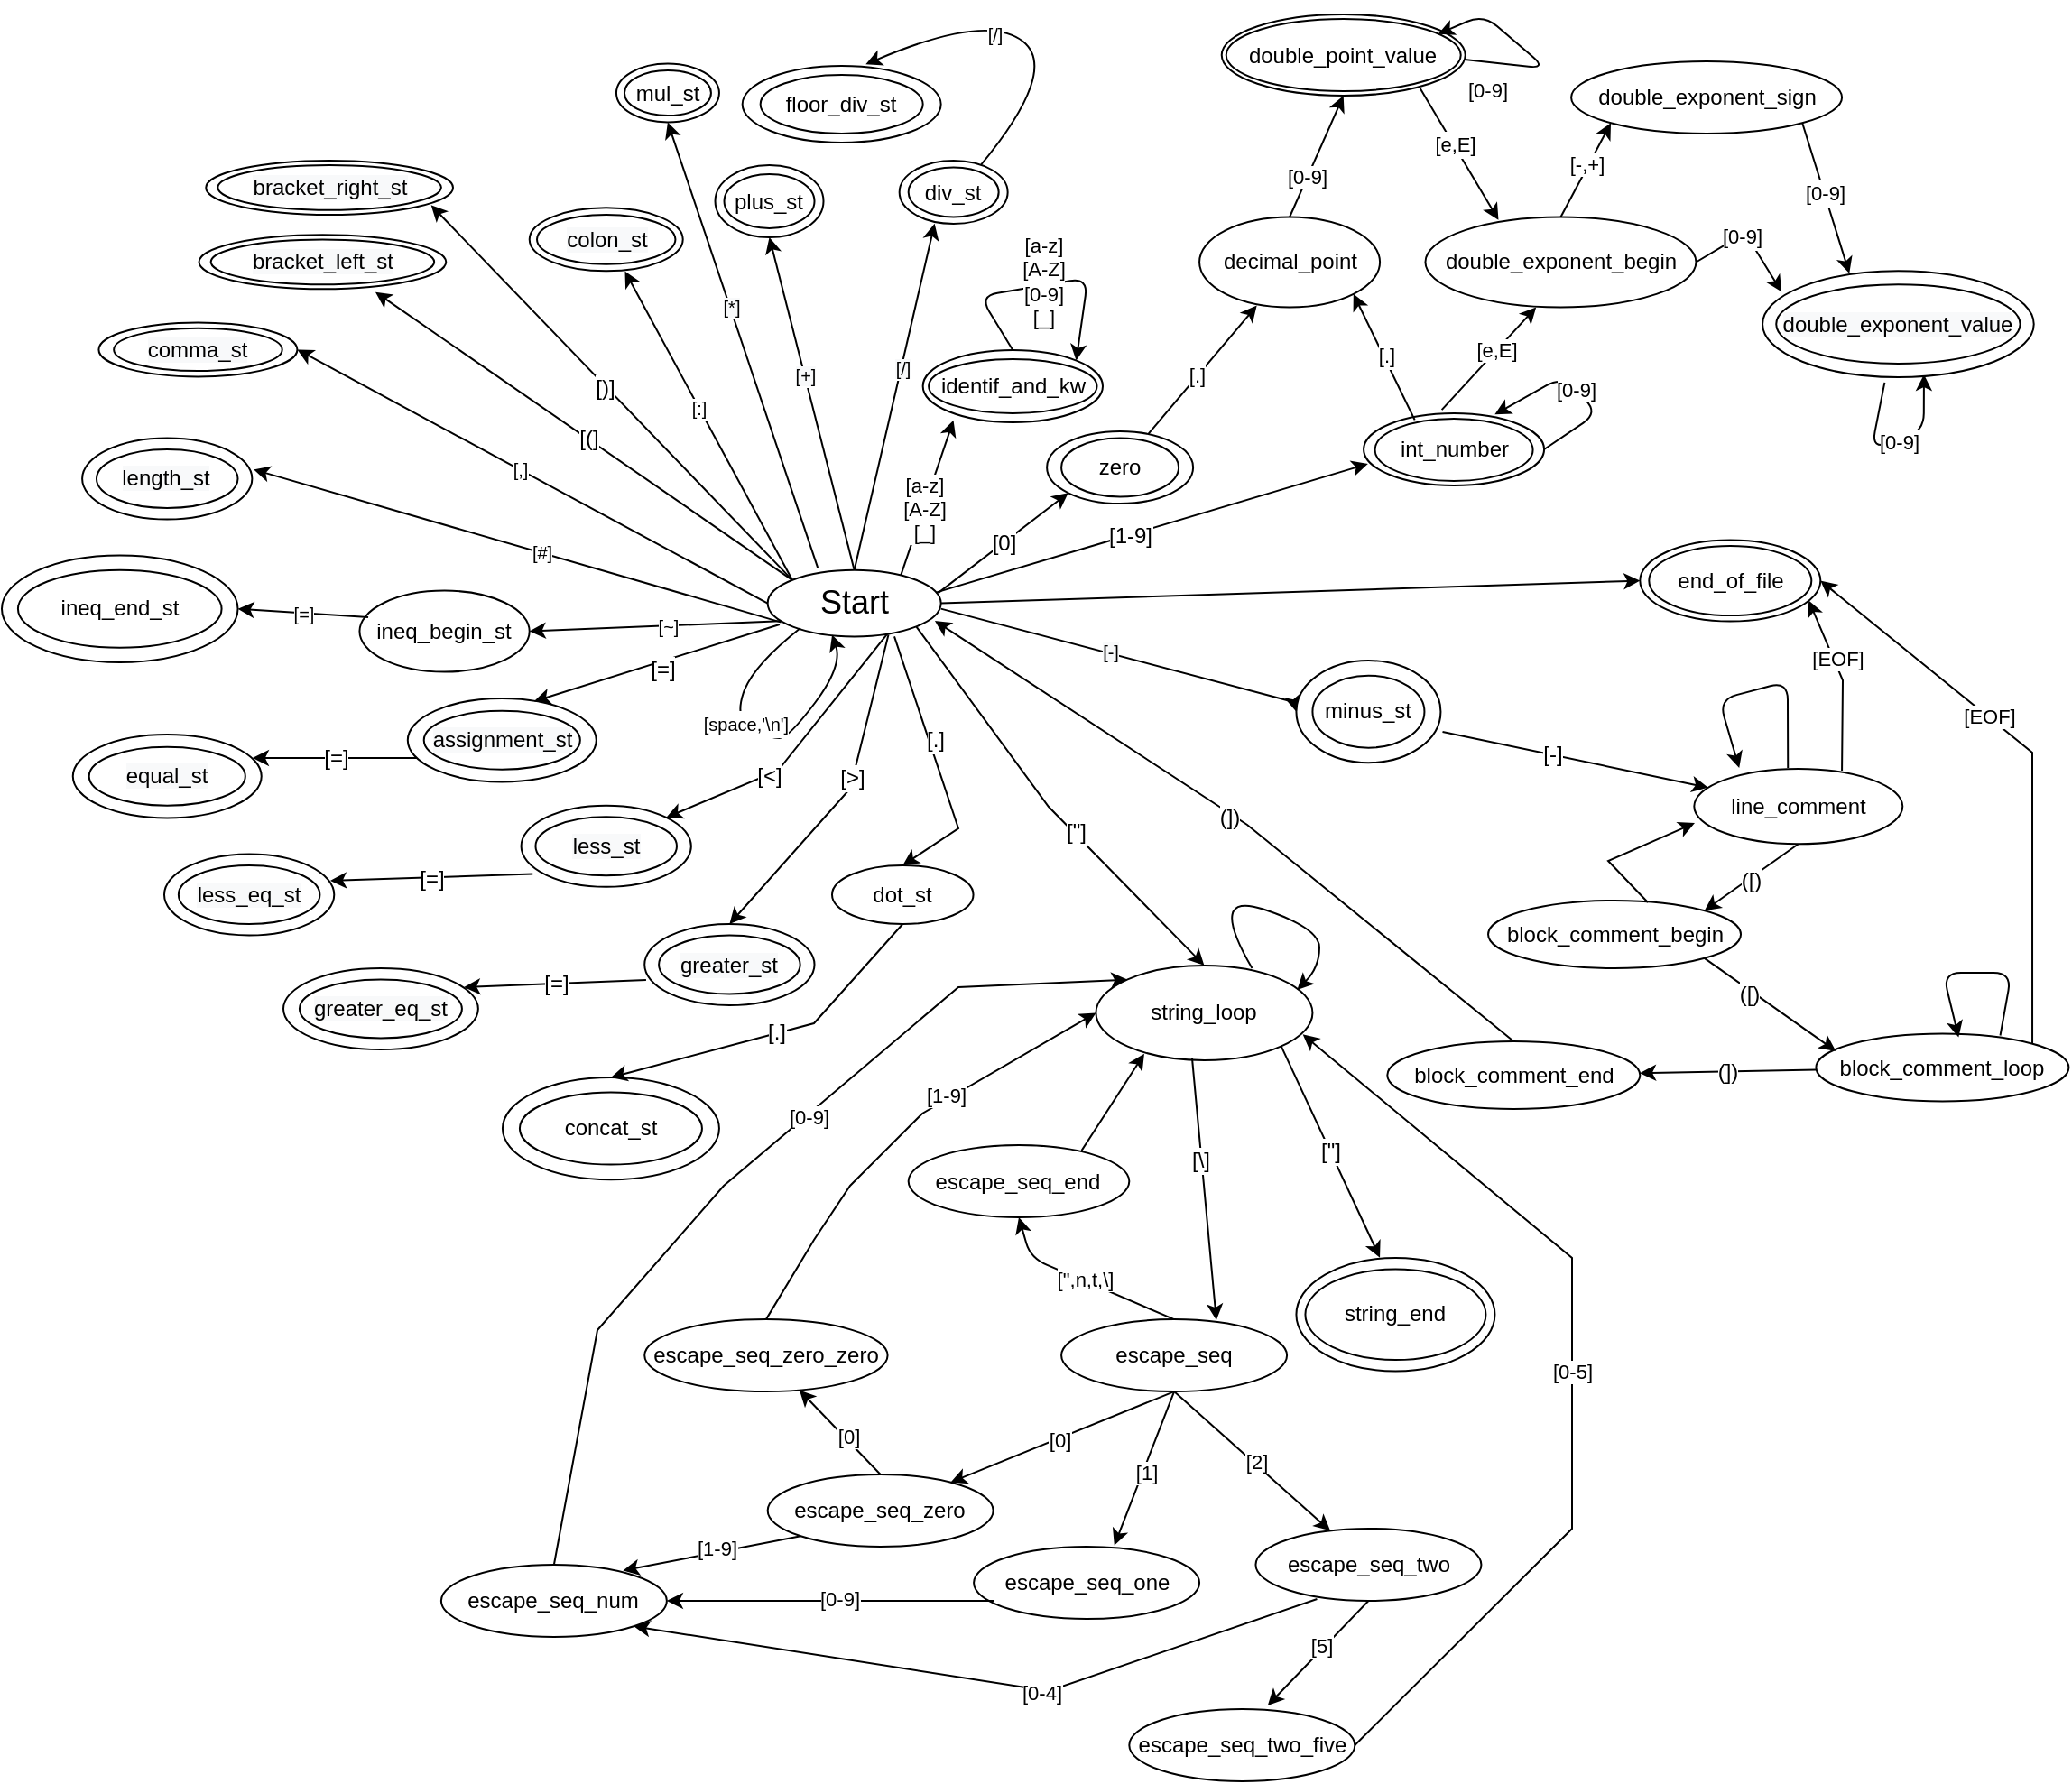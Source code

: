 <mxfile version="15.9.1" type="device"><diagram id="oD_keCYAEAa8p7hV4BWD" name="Page-1"><mxGraphModel dx="1351" dy="910" grid="1" gridSize="10" guides="1" tooltips="1" connect="1" arrows="1" fold="1" page="1" pageScale="1" pageWidth="827" pageHeight="1169" math="0" shadow="0"><root><mxCell id="0"/><mxCell id="1" parent="0"/><mxCell id="SrC2fUFR9enrrj-KLv6N-1" value="" style="ellipse;whiteSpace=wrap;html=1;" parent="1" vertex="1"><mxGeometry x="574.33" y="338.86" width="96" height="36.86" as="geometry"/></mxCell><mxCell id="SrC2fUFR9enrrj-KLv6N-2" value="&lt;font style=&quot;font-size: 18px&quot;&gt;Start&lt;/font&gt;" style="text;html=1;align=center;verticalAlign=middle;resizable=0;points=[];autosize=1;strokeColor=none;fillColor=none;" parent="1" vertex="1"><mxGeometry x="597.33" y="347.29" width="50" height="20" as="geometry"/></mxCell><mxCell id="SrC2fUFR9enrrj-KLv6N-12" value="" style="endArrow=classic;html=1;rounded=0;exitX=1;exitY=0.582;exitDx=0;exitDy=0;entryX=0;entryY=0.5;entryDx=0;entryDy=0;exitPerimeter=0;" parent="1" source="SrC2fUFR9enrrj-KLv6N-1" target="SrC2fUFR9enrrj-KLv6N-17" edge="1"><mxGeometry width="50" height="50" relative="1" as="geometry"><mxPoint x="737.86" y="262" as="sourcePoint"/><mxPoint x="737.86" y="222" as="targetPoint"/><Array as="points"><mxPoint x="865.86" y="412"/></Array></mxGeometry></mxCell><mxCell id="SrC2fUFR9enrrj-KLv6N-318" value="&lt;span style=&quot;font-size: 10px ; background-color: rgb(248 , 249 , 250)&quot;&gt;[-]&lt;/span&gt;" style="edgeLabel;html=1;align=center;verticalAlign=middle;resizable=0;points=[];fontSize=12;" parent="SrC2fUFR9enrrj-KLv6N-12" vertex="1" connectable="0"><mxGeometry x="-0.073" y="1" relative="1" as="geometry"><mxPoint as="offset"/></mxGeometry></mxCell><mxCell id="SrC2fUFR9enrrj-KLv6N-17" value="" style="ellipse;whiteSpace=wrap;html=1;" parent="1" vertex="1"><mxGeometry x="867.22" y="389.04" width="80" height="56.57" as="geometry"/></mxCell><mxCell id="SrC2fUFR9enrrj-KLv6N-18" value="&lt;font style=&quot;font-size: 12px&quot;&gt;minus_st&lt;/font&gt;" style="ellipse;whiteSpace=wrap;html=1;" parent="1" vertex="1"><mxGeometry x="876.22" y="397.32" width="62" height="40" as="geometry"/></mxCell><mxCell id="SrC2fUFR9enrrj-KLv6N-19" value="" style="ellipse;whiteSpace=wrap;html=1;" parent="1" vertex="1"><mxGeometry x="545.26" y="114.5" width="60" height="40" as="geometry"/></mxCell><mxCell id="SrC2fUFR9enrrj-KLv6N-20" value="&lt;font style=&quot;font-size: 12px&quot;&gt;plus_st&lt;/font&gt;" style="ellipse;whiteSpace=wrap;html=1;" parent="1" vertex="1"><mxGeometry x="550.26" y="119.5" width="50" height="30" as="geometry"/></mxCell><mxCell id="SrC2fUFR9enrrj-KLv6N-26" value="" style="endArrow=classic;html=1;rounded=0;entryX=0.5;entryY=1;entryDx=0;entryDy=0;exitX=0.5;exitY=0;exitDx=0;exitDy=0;" parent="1" source="SrC2fUFR9enrrj-KLv6N-1" target="SrC2fUFR9enrrj-KLv6N-19" edge="1"><mxGeometry width="50" height="50" relative="1" as="geometry"><mxPoint x="685.86" y="342" as="sourcePoint"/><mxPoint x="675.86" y="232" as="targetPoint"/></mxGeometry></mxCell><mxCell id="SrC2fUFR9enrrj-KLv6N-32" value="&lt;span style=&quot;background-color: rgb(248 , 249 , 250)&quot;&gt;&lt;font style=&quot;font-size: 10px&quot;&gt;[+]&lt;/font&gt;&lt;/span&gt;" style="edgeLabel;html=1;align=center;verticalAlign=middle;resizable=0;points=[];fontSize=10;" parent="SrC2fUFR9enrrj-KLv6N-26" vertex="1" connectable="0"><mxGeometry x="0.171" relative="1" as="geometry"><mxPoint as="offset"/></mxGeometry></mxCell><mxCell id="SrC2fUFR9enrrj-KLv6N-35" value="" style="endArrow=classic;html=1;rounded=0;entryX=0.5;entryY=1;entryDx=0;entryDy=0;exitX=0.289;exitY=-0.036;exitDx=0;exitDy=0;exitPerimeter=0;" parent="1" source="SrC2fUFR9enrrj-KLv6N-1" target="SrC2fUFR9enrrj-KLv6N-37" edge="1"><mxGeometry width="50" height="50" relative="1" as="geometry"><mxPoint x="675.86" y="332" as="sourcePoint"/><mxPoint x="645.86" y="232" as="targetPoint"/><Array as="points"/></mxGeometry></mxCell><mxCell id="SrC2fUFR9enrrj-KLv6N-36" value="&lt;span style=&quot;background-color: rgb(248 , 249 , 250)&quot;&gt;&lt;font style=&quot;font-size: 10px&quot;&gt;[*]&lt;/font&gt;&lt;/span&gt;" style="edgeLabel;html=1;align=center;verticalAlign=middle;resizable=0;points=[];fontSize=10;" parent="SrC2fUFR9enrrj-KLv6N-35" vertex="1" connectable="0"><mxGeometry x="0.171" relative="1" as="geometry"><mxPoint as="offset"/></mxGeometry></mxCell><mxCell id="SrC2fUFR9enrrj-KLv6N-37" value="&lt;font style=&quot;font-size: 10px&quot;&gt;times_st&lt;/font&gt;" style="ellipse;whiteSpace=wrap;html=1;" parent="1" vertex="1"><mxGeometry x="490.47" y="58.25" width="57" height="32.5" as="geometry"/></mxCell><mxCell id="SrC2fUFR9enrrj-KLv6N-39" value="&lt;font style=&quot;font-size: 12px&quot;&gt;mul_st&lt;/font&gt;" style="ellipse;whiteSpace=wrap;html=1;" parent="1" vertex="1"><mxGeometry x="494.97" y="62" width="48" height="25" as="geometry"/></mxCell><mxCell id="SrC2fUFR9enrrj-KLv6N-41" value="" style="endArrow=classic;html=1;rounded=0;exitX=0.5;exitY=0;exitDx=0;exitDy=0;entryX=0.325;entryY=0.998;entryDx=0;entryDy=0;entryPerimeter=0;" parent="1" source="SrC2fUFR9enrrj-KLv6N-1" target="SrC2fUFR9enrrj-KLv6N-43" edge="1"><mxGeometry width="50" height="50" relative="1" as="geometry"><mxPoint x="722.804" y="385.68" as="sourcePoint"/><mxPoint x="775.86" y="182" as="targetPoint"/><Array as="points"/></mxGeometry></mxCell><mxCell id="SrC2fUFR9enrrj-KLv6N-42" value="&lt;span style=&quot;background-color: rgb(248 , 249 , 250)&quot;&gt;&lt;font style=&quot;font-size: 10px&quot;&gt;[/]&lt;/font&gt;&lt;/span&gt;" style="edgeLabel;html=1;align=center;verticalAlign=middle;resizable=0;points=[];fontSize=10;" parent="SrC2fUFR9enrrj-KLv6N-41" vertex="1" connectable="0"><mxGeometry x="0.171" relative="1" as="geometry"><mxPoint as="offset"/></mxGeometry></mxCell><mxCell id="SrC2fUFR9enrrj-KLv6N-43" value="&lt;font style=&quot;font-size: 10px&quot;&gt;times_st&lt;/font&gt;" style="ellipse;whiteSpace=wrap;html=1;" parent="1" vertex="1"><mxGeometry x="647.33" y="112" width="60" height="35" as="geometry"/></mxCell><mxCell id="SrC2fUFR9enrrj-KLv6N-44" value="&lt;font style=&quot;font-size: 12px&quot;&gt;div_st&lt;/font&gt;" style="ellipse;whiteSpace=wrap;html=1;" parent="1" vertex="1"><mxGeometry x="652.33" y="115.75" width="50" height="27.5" as="geometry"/></mxCell><mxCell id="SrC2fUFR9enrrj-KLv6N-59" value="" style="ellipse;whiteSpace=wrap;html=1;fontSize=10;" parent="1" vertex="1"><mxGeometry x="263.13" y="112" width="136.87" height="30" as="geometry"/></mxCell><mxCell id="SrC2fUFR9enrrj-KLv6N-62" value="&lt;span style=&quot;color: rgb(0 , 0 , 0) ; font-family: &amp;#34;helvetica&amp;#34; ; font-size: 12px ; font-style: normal ; font-weight: normal ; letter-spacing: normal ; text-align: center ; text-indent: 0px ; text-transform: none ; word-spacing: 0px ; background-color: rgb(248 , 249 , 250) ; text-decoration: none ; display: inline ; float: none&quot;&gt;bracket_right_st&lt;/span&gt;" style="ellipse;whiteSpace=wrap;html=1;fontSize=10;" parent="1" vertex="1"><mxGeometry x="269.69" y="114.5" width="123.75" height="24.85" as="geometry"/></mxCell><mxCell id="SrC2fUFR9enrrj-KLv6N-70" value="" style="endArrow=classic;html=1;rounded=0;entryX=0.911;entryY=0.822;entryDx=0;entryDy=0;entryPerimeter=0;exitX=0;exitY=0;exitDx=0;exitDy=0;" parent="1" source="SrC2fUFR9enrrj-KLv6N-1" target="SrC2fUFR9enrrj-KLv6N-59" edge="1"><mxGeometry width="50" height="50" relative="1" as="geometry"><mxPoint x="675.862" y="425.102" as="sourcePoint"/><mxPoint x="422.12" y="162.0" as="targetPoint"/><Array as="points"/></mxGeometry></mxCell><mxCell id="yUjqLN8DnzLpdZ_BlXp3-6" value="&lt;span style=&quot;font-size: 12px&quot;&gt;[)]&lt;/span&gt;" style="edgeLabel;html=1;align=center;verticalAlign=middle;resizable=0;points=[];" parent="SrC2fUFR9enrrj-KLv6N-70" vertex="1" connectable="0"><mxGeometry x="0.029" y="1" relative="1" as="geometry"><mxPoint as="offset"/></mxGeometry></mxCell><mxCell id="SrC2fUFR9enrrj-KLv6N-74" value="" style="ellipse;whiteSpace=wrap;html=1;fontSize=10;" parent="1" vertex="1"><mxGeometry x="259.27" y="153.18" width="136.87" height="30" as="geometry"/></mxCell><mxCell id="SrC2fUFR9enrrj-KLv6N-75" value="&lt;span style=&quot;color: rgb(0 , 0 , 0) ; font-family: &amp;#34;helvetica&amp;#34; ; font-size: 12px ; font-style: normal ; font-weight: normal ; letter-spacing: normal ; text-align: center ; text-indent: 0px ; text-transform: none ; word-spacing: 0px ; background-color: rgb(248 , 249 , 250) ; text-decoration: none ; display: inline ; float: none&quot;&gt;bracket_left_st&lt;/span&gt;" style="ellipse;whiteSpace=wrap;html=1;fontSize=10;" parent="1" vertex="1"><mxGeometry x="265.83" y="155.76" width="123.75" height="24.85" as="geometry"/></mxCell><mxCell id="SrC2fUFR9enrrj-KLv6N-76" value="" style="endArrow=classic;html=1;rounded=0;entryX=0.714;entryY=1.055;entryDx=0;entryDy=0;entryPerimeter=0;exitX=0;exitY=0;exitDx=0;exitDy=0;" parent="1" source="SrC2fUFR9enrrj-KLv6N-1" target="SrC2fUFR9enrrj-KLv6N-74" edge="1"><mxGeometry width="50" height="50" relative="1" as="geometry"><mxPoint x="675.86" y="372" as="sourcePoint"/><mxPoint x="347.609" y="222.0" as="targetPoint"/><Array as="points"/></mxGeometry></mxCell><mxCell id="SrC2fUFR9enrrj-KLv6N-209" value="[(]" style="edgeLabel;html=1;align=center;verticalAlign=middle;resizable=0;points=[];fontSize=12;" parent="SrC2fUFR9enrrj-KLv6N-76" vertex="1" connectable="0"><mxGeometry x="-0.016" relative="1" as="geometry"><mxPoint as="offset"/></mxGeometry></mxCell><mxCell id="SrC2fUFR9enrrj-KLv6N-79" value="&lt;font style=&quot;font-size: 10px&quot;&gt;mul_st&lt;/font&gt;" style="ellipse;whiteSpace=wrap;html=1;" parent="1" vertex="1"><mxGeometry x="560.33" y="59.5" width="110" height="42.5" as="geometry"/></mxCell><mxCell id="SrC2fUFR9enrrj-KLv6N-80" value="&lt;font style=&quot;font-size: 12px&quot;&gt;floor_div_st&lt;/font&gt;" style="ellipse;whiteSpace=wrap;html=1;" parent="1" vertex="1"><mxGeometry x="570.33" y="64.5" width="90" height="32.5" as="geometry"/></mxCell><mxCell id="SrC2fUFR9enrrj-KLv6N-82" value="" style="curved=1;endArrow=classic;html=1;rounded=0;fontSize=10;entryX=0.621;entryY=-0.02;entryDx=0;entryDy=0;entryPerimeter=0;exitX=0.75;exitY=0.073;exitDx=0;exitDy=0;exitPerimeter=0;" parent="1" source="SrC2fUFR9enrrj-KLv6N-43" target="SrC2fUFR9enrrj-KLv6N-79" edge="1"><mxGeometry width="50" height="50" relative="1" as="geometry"><mxPoint x="1015.86" y="82" as="sourcePoint"/><mxPoint x="865.86" y="42" as="targetPoint"/><Array as="points"><mxPoint x="735.86" y="62"/><mxPoint x="695.86" y="30"/></Array></mxGeometry></mxCell><mxCell id="SrC2fUFR9enrrj-KLv6N-91" value="[/]" style="edgeLabel;html=1;align=center;verticalAlign=middle;resizable=0;points=[];fontSize=10;" parent="SrC2fUFR9enrrj-KLv6N-82" vertex="1" connectable="0"><mxGeometry x="0.137" y="7" relative="1" as="geometry"><mxPoint as="offset"/></mxGeometry></mxCell><mxCell id="SrC2fUFR9enrrj-KLv6N-86" value="" style="curved=1;endArrow=classic;html=1;rounded=0;fontSize=10;exitX=0.189;exitY=0.871;exitDx=0;exitDy=0;entryX=0.372;entryY=0.974;entryDx=0;entryDy=0;entryPerimeter=0;exitPerimeter=0;" parent="1" source="SrC2fUFR9enrrj-KLv6N-1" target="SrC2fUFR9enrrj-KLv6N-1" edge="1"><mxGeometry width="50" height="50" relative="1" as="geometry"><mxPoint x="805.86" y="369" as="sourcePoint"/><mxPoint x="755.86" y="312" as="targetPoint"/><Array as="points"><mxPoint x="565.86" y="392"/><mxPoint x="555.86" y="422"/><mxPoint x="575.86" y="432"/><mxPoint x="585.86" y="432"/><mxPoint x="615.86" y="392"/></Array></mxGeometry></mxCell><mxCell id="SrC2fUFR9enrrj-KLv6N-226" value="&lt;span style=&quot;font-size: 10px&quot;&gt;[space,'\n']&lt;/span&gt;" style="edgeLabel;html=1;align=center;verticalAlign=middle;resizable=0;points=[];fontSize=12;" parent="SrC2fUFR9enrrj-KLv6N-86" vertex="1" connectable="0"><mxGeometry x="-0.134" y="1" relative="1" as="geometry"><mxPoint as="offset"/></mxGeometry></mxCell><mxCell id="SrC2fUFR9enrrj-KLv6N-92" value="" style="ellipse;whiteSpace=wrap;html=1;fontSize=10;" parent="1" vertex="1"><mxGeometry x="442.36" y="138.18" width="85" height="35" as="geometry"/></mxCell><mxCell id="SrC2fUFR9enrrj-KLv6N-93" value="&lt;span style=&quot;color: rgb(0 , 0 , 0) ; font-family: &amp;#34;helvetica&amp;#34; ; font-size: 12px ; font-style: normal ; font-weight: normal ; letter-spacing: normal ; text-align: center ; text-indent: 0px ; text-transform: none ; word-spacing: 0px ; background-color: rgb(248 , 249 , 250) ; text-decoration: none ; display: inline ; float: none&quot;&gt;colon_st&lt;/span&gt;" style="ellipse;whiteSpace=wrap;html=1;fontSize=10;" parent="1" vertex="1"><mxGeometry x="446.5" y="141.97" width="76.72" height="27.42" as="geometry"/></mxCell><mxCell id="SrC2fUFR9enrrj-KLv6N-101" value="" style="endArrow=classic;html=1;rounded=0;fontSize=10;entryX=0.622;entryY=1.002;entryDx=0;entryDy=0;entryPerimeter=0;exitX=0;exitY=0;exitDx=0;exitDy=0;" parent="1" source="SrC2fUFR9enrrj-KLv6N-1" target="SrC2fUFR9enrrj-KLv6N-92" edge="1"><mxGeometry width="50" height="50" relative="1" as="geometry"><mxPoint x="685.86" y="392" as="sourcePoint"/><mxPoint x="555.86" y="252" as="targetPoint"/></mxGeometry></mxCell><mxCell id="SrC2fUFR9enrrj-KLv6N-103" value="[:]" style="edgeLabel;html=1;align=center;verticalAlign=middle;resizable=0;points=[];fontSize=10;" parent="SrC2fUFR9enrrj-KLv6N-101" vertex="1" connectable="0"><mxGeometry x="0.119" relative="1" as="geometry"><mxPoint as="offset"/></mxGeometry></mxCell><mxCell id="SrC2fUFR9enrrj-KLv6N-113" value="" style="ellipse;whiteSpace=wrap;html=1;fontSize=10;" parent="1" vertex="1"><mxGeometry x="203.71" y="201.7" width="110" height="30" as="geometry"/></mxCell><mxCell id="SrC2fUFR9enrrj-KLv6N-114" value="&lt;span style=&quot;color: rgb(0 , 0 , 0) ; font-family: &amp;#34;helvetica&amp;#34; ; font-size: 12px ; font-style: normal ; font-weight: normal ; letter-spacing: normal ; text-align: center ; text-indent: 0px ; text-transform: none ; word-spacing: 0px ; background-color: rgb(248 , 249 , 250) ; text-decoration: none ; display: inline ; float: none&quot;&gt;comma_st&lt;/span&gt;" style="ellipse;whiteSpace=wrap;html=1;fontSize=10;" parent="1" vertex="1"><mxGeometry x="212.07" y="204.84" width="93.28" height="23.72" as="geometry"/></mxCell><mxCell id="SrC2fUFR9enrrj-KLv6N-115" value="" style="endArrow=classic;html=1;rounded=0;fontSize=10;exitX=0;exitY=0.5;exitDx=0;exitDy=0;entryX=1;entryY=0.5;entryDx=0;entryDy=0;" parent="1" source="SrC2fUFR9enrrj-KLv6N-1" target="SrC2fUFR9enrrj-KLv6N-113" edge="1"><mxGeometry width="50" height="50" relative="1" as="geometry"><mxPoint x="565.86" y="462" as="sourcePoint"/><mxPoint x="295.86" y="337" as="targetPoint"/></mxGeometry></mxCell><mxCell id="SrC2fUFR9enrrj-KLv6N-116" value="[,]" style="edgeLabel;html=1;align=center;verticalAlign=middle;resizable=0;points=[];fontSize=10;" parent="SrC2fUFR9enrrj-KLv6N-115" vertex="1" connectable="0"><mxGeometry x="0.055" relative="1" as="geometry"><mxPoint as="offset"/></mxGeometry></mxCell><mxCell id="SrC2fUFR9enrrj-KLv6N-144" value="" style="ellipse;whiteSpace=wrap;html=1;fontSize=10;" parent="1" vertex="1"><mxGeometry x="194.55" y="265.75" width="94.14" height="45" as="geometry"/></mxCell><mxCell id="SrC2fUFR9enrrj-KLv6N-145" value="&lt;span style=&quot;color: rgb(0 , 0 , 0) ; font-family: &amp;#34;helvetica&amp;#34; ; font-size: 12px ; font-style: normal ; font-weight: normal ; letter-spacing: normal ; text-align: center ; text-indent: 0px ; text-transform: none ; word-spacing: 0px ; background-color: rgb(248 , 249 , 250) ; text-decoration: none ; display: inline ; float: none&quot;&gt;length_st&lt;/span&gt;" style="ellipse;whiteSpace=wrap;html=1;fontSize=10;" parent="1" vertex="1"><mxGeometry x="202.48" y="272" width="78.28" height="32.5" as="geometry"/></mxCell><mxCell id="SrC2fUFR9enrrj-KLv6N-146" value="" style="endArrow=classic;html=1;rounded=0;fontSize=10;exitX=0.078;exitY=0.785;exitDx=0;exitDy=0;exitPerimeter=0;entryX=1.009;entryY=0.387;entryDx=0;entryDy=0;entryPerimeter=0;" parent="1" source="SrC2fUFR9enrrj-KLv6N-1" target="SrC2fUFR9enrrj-KLv6N-144" edge="1"><mxGeometry width="50" height="50" relative="1" as="geometry"><mxPoint x="885.86" y="422" as="sourcePoint"/><mxPoint x="545.86" y="552" as="targetPoint"/></mxGeometry></mxCell><mxCell id="yUjqLN8DnzLpdZ_BlXp3-25" value="&lt;span style=&quot;font-size: 10px&quot;&gt;[#]&lt;/span&gt;" style="edgeLabel;html=1;align=center;verticalAlign=middle;resizable=0;points=[];" parent="SrC2fUFR9enrrj-KLv6N-146" vertex="1" connectable="0"><mxGeometry x="-0.091" y="-1" relative="1" as="geometry"><mxPoint as="offset"/></mxGeometry></mxCell><mxCell id="SrC2fUFR9enrrj-KLv6N-155" value="" style="ellipse;whiteSpace=wrap;html=1;fontSize=10;" parent="1" vertex="1"><mxGeometry x="150" y="330.72" width="130.76" height="59.28" as="geometry"/></mxCell><mxCell id="SrC2fUFR9enrrj-KLv6N-156" value="&lt;span style=&quot;font-family: &amp;#34;helvetica&amp;#34; ; font-size: 12px&quot;&gt;ineq_end_st&lt;/span&gt;" style="ellipse;whiteSpace=wrap;html=1;fontSize=10;" parent="1" vertex="1"><mxGeometry x="158.96" y="338.85" width="112.83" height="43.03" as="geometry"/></mxCell><mxCell id="SrC2fUFR9enrrj-KLv6N-162" value="&lt;span style=&quot;font-family: &amp;#34;helvetica&amp;#34; ; font-size: 12px&quot;&gt;ineq_begin_st&lt;/span&gt;" style="ellipse;whiteSpace=wrap;html=1;fontSize=10;" parent="1" vertex="1"><mxGeometry x="348.22" y="350.29" width="94.14" height="45" as="geometry"/></mxCell><mxCell id="SrC2fUFR9enrrj-KLv6N-164" value="" style="endArrow=classic;html=1;rounded=0;fontSize=10;exitX=0.074;exitY=0.767;exitDx=0;exitDy=0;exitPerimeter=0;entryX=1;entryY=0.5;entryDx=0;entryDy=0;" parent="1" source="SrC2fUFR9enrrj-KLv6N-1" target="SrC2fUFR9enrrj-KLv6N-162" edge="1"><mxGeometry width="50" height="50" relative="1" as="geometry"><mxPoint x="575.86" y="532" as="sourcePoint"/><mxPoint x="745.86" y="472" as="targetPoint"/></mxGeometry></mxCell><mxCell id="SrC2fUFR9enrrj-KLv6N-166" value="[~]" style="edgeLabel;html=1;align=center;verticalAlign=middle;resizable=0;points=[];fontSize=10;" parent="SrC2fUFR9enrrj-KLv6N-164" vertex="1" connectable="0"><mxGeometry x="-0.097" relative="1" as="geometry"><mxPoint as="offset"/></mxGeometry></mxCell><mxCell id="SrC2fUFR9enrrj-KLv6N-165" value="[=]" style="endArrow=classic;html=1;rounded=0;fontSize=10;exitX=0.051;exitY=0.327;exitDx=0;exitDy=0;entryX=1;entryY=0.5;entryDx=0;entryDy=0;exitPerimeter=0;" parent="1" source="SrC2fUFR9enrrj-KLv6N-162" target="SrC2fUFR9enrrj-KLv6N-155" edge="1"><mxGeometry width="50" height="50" relative="1" as="geometry"><mxPoint x="472.861" y="602" as="sourcePoint"/><mxPoint x="372.93" y="732" as="targetPoint"/></mxGeometry></mxCell><mxCell id="SrC2fUFR9enrrj-KLv6N-167" value="" style="ellipse;whiteSpace=wrap;html=1;fontSize=10;" parent="1" vertex="1"><mxGeometry x="374.9" y="410" width="104.49" height="46.25" as="geometry"/></mxCell><mxCell id="SrC2fUFR9enrrj-KLv6N-168" value="&lt;span style=&quot;color: rgb(0 , 0 , 0) ; font-family: &amp;#34;helvetica&amp;#34; ; font-size: 12px ; font-style: normal ; font-weight: normal ; letter-spacing: normal ; text-align: center ; text-indent: 0px ; text-transform: none ; word-spacing: 0px ; background-color: rgb(248 , 249 , 250) ; text-decoration: none ; display: inline ; float: none&quot;&gt;assignment_st&lt;/span&gt;" style="ellipse;whiteSpace=wrap;html=1;fontSize=10;" parent="1" vertex="1"><mxGeometry x="383.86" y="416.88" width="86.56" height="32.5" as="geometry"/></mxCell><mxCell id="SrC2fUFR9enrrj-KLv6N-174" value="" style="ellipse;whiteSpace=wrap;html=1;fontSize=10;" parent="1" vertex="1"><mxGeometry x="189.38" y="430" width="104.49" height="46.25" as="geometry"/></mxCell><mxCell id="SrC2fUFR9enrrj-KLv6N-175" value="&lt;span style=&quot;color: rgb(0 , 0 , 0) ; font-family: &amp;#34;helvetica&amp;#34; ; font-size: 12px ; font-style: normal ; font-weight: normal ; letter-spacing: normal ; text-align: center ; text-indent: 0px ; text-transform: none ; word-spacing: 0px ; background-color: rgb(248 , 249 , 250) ; text-decoration: none ; display: inline ; float: none&quot;&gt;equal_st&lt;/span&gt;" style="ellipse;whiteSpace=wrap;html=1;fontSize=10;" parent="1" vertex="1"><mxGeometry x="198.34" y="436.88" width="86.56" height="32.5" as="geometry"/></mxCell><mxCell id="SrC2fUFR9enrrj-KLv6N-176" value="" style="endArrow=classic;html=1;rounded=0;fontSize=12;entryX=0.67;entryY=0.035;entryDx=0;entryDy=0;exitX=0.069;exitY=0.818;exitDx=0;exitDy=0;exitPerimeter=0;entryPerimeter=0;" parent="1" source="SrC2fUFR9enrrj-KLv6N-1" target="SrC2fUFR9enrrj-KLv6N-167" edge="1"><mxGeometry width="50" height="50" relative="1" as="geometry"><mxPoint x="635.86" y="382" as="sourcePoint"/><mxPoint x="655.86" y="532" as="targetPoint"/><Array as="points"/></mxGeometry></mxCell><mxCell id="SrC2fUFR9enrrj-KLv6N-178" value="[=]" style="edgeLabel;html=1;align=center;verticalAlign=middle;resizable=0;points=[];fontSize=12;" parent="SrC2fUFR9enrrj-KLv6N-176" vertex="1" connectable="0"><mxGeometry x="-0.025" y="4" relative="1" as="geometry"><mxPoint as="offset"/></mxGeometry></mxCell><mxCell id="SrC2fUFR9enrrj-KLv6N-177" value="[=]" style="endArrow=classic;html=1;rounded=0;fontSize=12;entryX=0.953;entryY=0.281;entryDx=0;entryDy=0;entryPerimeter=0;" parent="1" target="SrC2fUFR9enrrj-KLv6N-174" edge="1"><mxGeometry width="50" height="50" relative="1" as="geometry"><mxPoint x="380" y="443" as="sourcePoint"/><mxPoint x="595.86" y="622" as="targetPoint"/></mxGeometry></mxCell><mxCell id="SrC2fUFR9enrrj-KLv6N-182" value="" style="ellipse;whiteSpace=wrap;html=1;fontSize=10;" parent="1" vertex="1"><mxGeometry x="437.79" y="469.38" width="94.14" height="45" as="geometry"/></mxCell><mxCell id="SrC2fUFR9enrrj-KLv6N-183" value="&lt;span style=&quot;color: rgb(0 , 0 , 0) ; font-family: &amp;#34;helvetica&amp;#34; ; font-size: 12px ; font-style: normal ; font-weight: normal ; letter-spacing: normal ; text-align: center ; text-indent: 0px ; text-transform: none ; word-spacing: 0px ; background-color: rgb(248 , 249 , 250) ; text-decoration: none ; display: inline ; float: none&quot;&gt;less_st&lt;/span&gt;" style="ellipse;whiteSpace=wrap;html=1;fontSize=10;" parent="1" vertex="1"><mxGeometry x="445.72" y="475.63" width="78.28" height="32.5" as="geometry"/></mxCell><mxCell id="SrC2fUFR9enrrj-KLv6N-184" value="" style="ellipse;whiteSpace=wrap;html=1;fontSize=10;" parent="1" vertex="1"><mxGeometry x="240.0" y="496.25" width="94.14" height="45" as="geometry"/></mxCell><mxCell id="SrC2fUFR9enrrj-KLv6N-185" value="&lt;span style=&quot;color: rgb(0 , 0 , 0) ; font-family: &amp;#34;helvetica&amp;#34; ; font-size: 12px ; font-style: normal ; font-weight: normal ; letter-spacing: normal ; text-align: center ; text-indent: 0px ; text-transform: none ; word-spacing: 0px ; background-color: rgb(248 , 249 , 250) ; text-decoration: none ; display: inline ; float: none&quot;&gt;less_eq_st&lt;/span&gt;" style="ellipse;whiteSpace=wrap;html=1;fontSize=10;" parent="1" vertex="1"><mxGeometry x="247.93" y="502.5" width="78.28" height="32.5" as="geometry"/></mxCell><mxCell id="SrC2fUFR9enrrj-KLv6N-186" value="" style="endArrow=classic;html=1;rounded=0;fontSize=12;entryX=1;entryY=0;entryDx=0;entryDy=0;exitX=0.689;exitY=0.964;exitDx=0;exitDy=0;exitPerimeter=0;" parent="1" source="SrC2fUFR9enrrj-KLv6N-1" target="SrC2fUFR9enrrj-KLv6N-182" edge="1"><mxGeometry width="50" height="50" relative="1" as="geometry"><mxPoint x="635.86" y="382" as="sourcePoint"/><mxPoint x="885.86" y="452" as="targetPoint"/><Array as="points"><mxPoint x="580" y="450"/></Array></mxGeometry></mxCell><mxCell id="VbKIYUYrGfM60Fs6by-6-1" value="&lt;span style=&quot;font-size: 12px&quot;&gt;[&amp;lt;]&lt;/span&gt;" style="edgeLabel;html=1;align=center;verticalAlign=middle;resizable=0;points=[];" parent="SrC2fUFR9enrrj-KLv6N-186" vertex="1" connectable="0"><mxGeometry x="0.249" y="1" relative="1" as="geometry"><mxPoint as="offset"/></mxGeometry></mxCell><mxCell id="SrC2fUFR9enrrj-KLv6N-187" value="" style="endArrow=classic;html=1;rounded=0;fontSize=12;exitX=0.067;exitY=0.841;exitDx=0;exitDy=0;entryX=0.977;entryY=0.328;entryDx=0;entryDy=0;exitPerimeter=0;entryPerimeter=0;" parent="1" source="SrC2fUFR9enrrj-KLv6N-182" target="SrC2fUFR9enrrj-KLv6N-184" edge="1"><mxGeometry width="50" height="50" relative="1" as="geometry"><mxPoint x="835.86" y="502" as="sourcePoint"/><mxPoint x="885.86" y="452" as="targetPoint"/><Array as="points"/></mxGeometry></mxCell><mxCell id="SrC2fUFR9enrrj-KLv6N-189" value="[=]" style="edgeLabel;html=1;align=center;verticalAlign=middle;resizable=0;points=[];fontSize=12;" parent="SrC2fUFR9enrrj-KLv6N-187" vertex="1" connectable="0"><mxGeometry x="-0.004" y="1" relative="1" as="geometry"><mxPoint as="offset"/></mxGeometry></mxCell><mxCell id="SrC2fUFR9enrrj-KLv6N-193" value="" style="ellipse;whiteSpace=wrap;html=1;fontSize=10;" parent="1" vertex="1"><mxGeometry x="506.12" y="535" width="94.14" height="45" as="geometry"/></mxCell><mxCell id="SrC2fUFR9enrrj-KLv6N-194" value="&lt;span style=&quot;color: rgb(0 , 0 , 0) ; font-family: &amp;#34;helvetica&amp;#34; ; font-size: 12px ; font-style: normal ; font-weight: normal ; letter-spacing: normal ; text-align: center ; text-indent: 0px ; text-transform: none ; word-spacing: 0px ; background-color: rgb(248 , 249 , 250) ; text-decoration: none ; display: inline ; float: none&quot;&gt;greater_st&lt;/span&gt;" style="ellipse;whiteSpace=wrap;html=1;fontSize=10;" parent="1" vertex="1"><mxGeometry x="514.05" y="541.25" width="78.28" height="32.5" as="geometry"/></mxCell><mxCell id="SrC2fUFR9enrrj-KLv6N-195" value="" style="ellipse;whiteSpace=wrap;html=1;fontSize=10;" parent="1" vertex="1"><mxGeometry x="306" y="559.5" width="107.93" height="45" as="geometry"/></mxCell><mxCell id="SrC2fUFR9enrrj-KLv6N-196" value="&lt;span style=&quot;color: rgb(0 , 0 , 0) ; font-family: &amp;#34;helvetica&amp;#34; ; font-size: 12px ; font-style: normal ; font-weight: normal ; letter-spacing: normal ; text-align: center ; text-indent: 0px ; text-transform: none ; word-spacing: 0px ; background-color: rgb(248 , 249 , 250) ; text-decoration: none ; display: inline ; float: none&quot;&gt;greater_eq_st&lt;/span&gt;" style="ellipse;whiteSpace=wrap;html=1;fontSize=10;" parent="1" vertex="1"><mxGeometry x="314.96" y="565.75" width="90" height="32.5" as="geometry"/></mxCell><mxCell id="SrC2fUFR9enrrj-KLv6N-199" value="" style="endArrow=classic;html=1;rounded=0;fontSize=12;exitX=0.697;exitY=0.975;exitDx=0;exitDy=0;exitPerimeter=0;entryX=0.5;entryY=0;entryDx=0;entryDy=0;" parent="1" source="SrC2fUFR9enrrj-KLv6N-1" target="SrC2fUFR9enrrj-KLv6N-193" edge="1"><mxGeometry width="50" height="50" relative="1" as="geometry"><mxPoint x="945.86" y="542" as="sourcePoint"/><mxPoint x="995.86" y="492" as="targetPoint"/><Array as="points"><mxPoint x="620" y="460"/></Array></mxGeometry></mxCell><mxCell id="SrC2fUFR9enrrj-KLv6N-200" value="[&amp;gt;]" style="edgeLabel;html=1;align=center;verticalAlign=middle;resizable=0;points=[];fontSize=12;" parent="SrC2fUFR9enrrj-KLv6N-199" vertex="1" connectable="0"><mxGeometry x="-0.132" y="-1" relative="1" as="geometry"><mxPoint as="offset"/></mxGeometry></mxCell><mxCell id="SrC2fUFR9enrrj-KLv6N-201" value="[=]" style="endArrow=classic;html=1;rounded=0;fontSize=12;exitX=0.009;exitY=0.689;exitDx=0;exitDy=0;entryX=0.927;entryY=0.233;entryDx=0;entryDy=0;exitPerimeter=0;entryPerimeter=0;" parent="1" source="SrC2fUFR9enrrj-KLv6N-193" target="SrC2fUFR9enrrj-KLv6N-195" edge="1"><mxGeometry width="50" height="50" relative="1" as="geometry"><mxPoint x="945.86" y="542" as="sourcePoint"/><mxPoint x="995.86" y="492" as="targetPoint"/></mxGeometry></mxCell><mxCell id="SrC2fUFR9enrrj-KLv6N-233" value="int64" style="ellipse;whiteSpace=wrap;html=1;" parent="1" vertex="1"><mxGeometry x="904.54" y="252.0" width="100" height="40" as="geometry"/></mxCell><mxCell id="SrC2fUFR9enrrj-KLv6N-234" value="zero" style="ellipse;whiteSpace=wrap;html=1;" parent="1" vertex="1"><mxGeometry x="729.05" y="262" width="81" height="40" as="geometry"/></mxCell><mxCell id="SrC2fUFR9enrrj-KLv6N-235" value="decimal_point" style="ellipse;whiteSpace=wrap;html=1;" parent="1" vertex="1"><mxGeometry x="813.54" y="143.25" width="100" height="50" as="geometry"/></mxCell><mxCell id="SrC2fUFR9enrrj-KLv6N-236" value="" style="endArrow=classic;html=1;exitX=0.283;exitY=0.092;exitDx=0;exitDy=0;exitPerimeter=0;entryX=1;entryY=1;entryDx=0;entryDy=0;" parent="1" source="SrC2fUFR9enrrj-KLv6N-233" target="SrC2fUFR9enrrj-KLv6N-235" edge="1"><mxGeometry width="50" height="50" relative="1" as="geometry"><mxPoint x="921.86" y="214.29" as="sourcePoint"/><mxPoint x="971.86" y="164.29" as="targetPoint"/></mxGeometry></mxCell><mxCell id="SrC2fUFR9enrrj-KLv6N-262" value="&lt;span style=&quot;font-size: 11px&quot;&gt;[.]&lt;/span&gt;" style="edgeLabel;html=1;align=center;verticalAlign=middle;resizable=0;points=[];fontSize=12;" parent="SrC2fUFR9enrrj-KLv6N-236" vertex="1" connectable="0"><mxGeometry x="0.017" y="-1" relative="1" as="geometry"><mxPoint as="offset"/></mxGeometry></mxCell><mxCell id="SrC2fUFR9enrrj-KLv6N-240" value="" style="endArrow=classic;html=1;entryX=0.318;entryY=0.981;entryDx=0;entryDy=0;entryPerimeter=0;" parent="1" source="SrC2fUFR9enrrj-KLv6N-234" target="SrC2fUFR9enrrj-KLv6N-235" edge="1"><mxGeometry width="50" height="50" relative="1" as="geometry"><mxPoint x="581.86" y="214.29" as="sourcePoint"/><mxPoint x="631.86" y="164.29" as="targetPoint"/></mxGeometry></mxCell><mxCell id="SrC2fUFR9enrrj-KLv6N-261" value="&lt;span style=&quot;font-size: 11px&quot;&gt;[.]&lt;/span&gt;" style="edgeLabel;html=1;align=center;verticalAlign=middle;resizable=0;points=[];fontSize=12;" parent="SrC2fUFR9enrrj-KLv6N-240" vertex="1" connectable="0"><mxGeometry x="-0.095" y="1" relative="1" as="geometry"><mxPoint as="offset"/></mxGeometry></mxCell><mxCell id="SrC2fUFR9enrrj-KLv6N-243" value="int_number" style="ellipse;whiteSpace=wrap;html=1;" parent="1" vertex="1"><mxGeometry x="910.79" y="255.0" width="87.5" height="34.5" as="geometry"/></mxCell><mxCell id="SrC2fUFR9enrrj-KLv6N-244" value="zero" style="ellipse;whiteSpace=wrap;html=1;" parent="1" vertex="1"><mxGeometry x="737.05" y="265.75" width="65" height="32.5" as="geometry"/></mxCell><mxCell id="SrC2fUFR9enrrj-KLv6N-246" value="&lt;div&gt;&lt;br&gt;&lt;/div&gt;" style="edgeLabel;html=1;align=center;verticalAlign=middle;resizable=0;points=[];" parent="1" vertex="1" connectable="0"><mxGeometry x="1177.656" y="330.724" as="geometry"><mxPoint x="-3" y="-3" as="offset"/></mxGeometry></mxCell><mxCell id="SrC2fUFR9enrrj-KLv6N-247" value="identif_and_kw" style="ellipse;whiteSpace=wrap;html=1;" parent="1" vertex="1"><mxGeometry x="660.33" y="216.97" width="99.67" height="40" as="geometry"/></mxCell><mxCell id="SrC2fUFR9enrrj-KLv6N-248" value="" style="endArrow=classic;html=1;exitX=0.5;exitY=0;exitDx=0;exitDy=0;entryX=1;entryY=0;entryDx=0;entryDy=0;" parent="1" source="SrC2fUFR9enrrj-KLv6N-247" target="SrC2fUFR9enrrj-KLv6N-247" edge="1"><mxGeometry width="50" height="50" relative="1" as="geometry"><mxPoint x="344.625" y="349.968" as="sourcePoint"/><mxPoint x="601.8" y="176.97" as="targetPoint"/><Array as="points"><mxPoint x="691.8" y="186.97"/><mxPoint x="751.8" y="176.97"/></Array></mxGeometry></mxCell><mxCell id="SrC2fUFR9enrrj-KLv6N-249" value="&lt;div&gt;[a-z]&lt;/div&gt;&lt;div&gt;[A-Z]&lt;/div&gt;&lt;div&gt;[0-9]&lt;br&gt;&lt;/div&gt;&lt;div&gt;[_]&lt;br&gt;&lt;/div&gt;" style="edgeLabel;html=1;align=center;verticalAlign=middle;resizable=0;points=[];" parent="SrC2fUFR9enrrj-KLv6N-248" vertex="1" connectable="0"><mxGeometry x="0.171" y="-2" relative="1" as="geometry"><mxPoint x="-12.78" y="-2" as="offset"/></mxGeometry></mxCell><mxCell id="SrC2fUFR9enrrj-KLv6N-250" value="identif_and_kw" style="ellipse;whiteSpace=wrap;html=1;" parent="1" vertex="1"><mxGeometry x="663.56" y="221.97" width="93.2" height="30" as="geometry"/></mxCell><mxCell id="SrC2fUFR9enrrj-KLv6N-251" value="" style="endArrow=classic;html=1;rounded=0;fontSize=12;exitX=0.768;exitY=0.083;exitDx=0;exitDy=0;exitPerimeter=0;entryX=0.17;entryY=0.973;entryDx=0;entryDy=0;entryPerimeter=0;" parent="1" source="SrC2fUFR9enrrj-KLv6N-1" target="SrC2fUFR9enrrj-KLv6N-247" edge="1"><mxGeometry width="50" height="50" relative="1" as="geometry"><mxPoint x="885.86" y="422" as="sourcePoint"/><mxPoint x="705.86" y="292" as="targetPoint"/></mxGeometry></mxCell><mxCell id="SrC2fUFR9enrrj-KLv6N-252" value="&lt;div style=&quot;font-size: 11px&quot;&gt;[a-z]&lt;/div&gt;&lt;div style=&quot;font-size: 11px&quot;&gt;[A-Z]&lt;/div&gt;&lt;div style=&quot;font-size: 11px&quot;&gt;[_]&lt;/div&gt;" style="edgeLabel;html=1;align=center;verticalAlign=middle;resizable=0;points=[];fontSize=12;" parent="SrC2fUFR9enrrj-KLv6N-251" vertex="1" connectable="0"><mxGeometry x="-0.141" relative="1" as="geometry"><mxPoint as="offset"/></mxGeometry></mxCell><mxCell id="SrC2fUFR9enrrj-KLv6N-253" value="[0]" style="endArrow=classic;html=1;rounded=0;fontSize=12;exitX=0.984;exitY=0.345;exitDx=0;exitDy=0;exitPerimeter=0;entryX=0;entryY=1;entryDx=0;entryDy=0;" parent="1" source="SrC2fUFR9enrrj-KLv6N-1" target="SrC2fUFR9enrrj-KLv6N-234" edge="1"><mxGeometry width="50" height="50" relative="1" as="geometry"><mxPoint x="945.86" y="312" as="sourcePoint"/><mxPoint x="995.86" y="262" as="targetPoint"/></mxGeometry></mxCell><mxCell id="SrC2fUFR9enrrj-KLv6N-254" value="" style="endArrow=classic;html=1;rounded=0;fontSize=12;entryX=0.024;entryY=0.7;entryDx=0;entryDy=0;entryPerimeter=0;exitX=0.971;exitY=0.338;exitDx=0;exitDy=0;exitPerimeter=0;" parent="1" source="SrC2fUFR9enrrj-KLv6N-1" target="SrC2fUFR9enrrj-KLv6N-233" edge="1"><mxGeometry width="50" height="50" relative="1" as="geometry"><mxPoint x="670" y="357" as="sourcePoint"/><mxPoint x="995.86" y="262" as="targetPoint"/></mxGeometry></mxCell><mxCell id="SrC2fUFR9enrrj-KLv6N-260" value="[1-9]" style="edgeLabel;html=1;align=center;verticalAlign=middle;resizable=0;points=[];fontSize=12;" parent="SrC2fUFR9enrrj-KLv6N-254" vertex="1" connectable="0"><mxGeometry x="-0.106" relative="1" as="geometry"><mxPoint as="offset"/></mxGeometry></mxCell><mxCell id="SrC2fUFR9enrrj-KLv6N-264" value="double_point_value" style="ellipse;whiteSpace=wrap;html=1;" parent="1" vertex="1"><mxGeometry x="825.86" y="31" width="135" height="45" as="geometry"/></mxCell><mxCell id="SrC2fUFR9enrrj-KLv6N-265" value="" style="endArrow=classic;html=1;exitX=0.5;exitY=0;exitDx=0;exitDy=0;entryX=0.5;entryY=1;entryDx=0;entryDy=0;" parent="1" source="SrC2fUFR9enrrj-KLv6N-235" target="SrC2fUFR9enrrj-KLv6N-264" edge="1"><mxGeometry width="50" height="50" relative="1" as="geometry"><mxPoint x="875.05" y="122" as="sourcePoint"/><mxPoint x="790.05" y="32" as="targetPoint"/></mxGeometry></mxCell><mxCell id="SrC2fUFR9enrrj-KLv6N-266" value="[0-9]" style="edgeLabel;html=1;align=center;verticalAlign=middle;resizable=0;points=[];" parent="SrC2fUFR9enrrj-KLv6N-265" vertex="1" connectable="0"><mxGeometry x="-0.341" y="1" relative="1" as="geometry"><mxPoint as="offset"/></mxGeometry></mxCell><mxCell id="SrC2fUFR9enrrj-KLv6N-267" value="" style="endArrow=classic;html=1;exitX=1;exitY=0.5;exitDx=0;exitDy=0;entryX=1;entryY=0;entryDx=0;entryDy=0;" parent="1" edge="1"><mxGeometry width="50" height="50" relative="1" as="geometry"><mxPoint x="960.5" y="56" as="sourcePoint"/><mxPoint x="945.855" y="41.858" as="targetPoint"/><Array as="points"><mxPoint x="1005.86" y="61"/><mxPoint x="970.86" y="31"/></Array></mxGeometry></mxCell><mxCell id="SrC2fUFR9enrrj-KLv6N-268" value="[0-9]" style="edgeLabel;html=1;align=center;verticalAlign=middle;resizable=0;points=[];" parent="SrC2fUFR9enrrj-KLv6N-267" vertex="1" connectable="0"><mxGeometry x="0.258" y="-2" relative="1" as="geometry"><mxPoint x="-12" y="32" as="offset"/></mxGeometry></mxCell><mxCell id="SrC2fUFR9enrrj-KLv6N-271" value="double_point_value" style="ellipse;whiteSpace=wrap;html=1;" parent="1" vertex="1"><mxGeometry x="828.36" y="33.5" width="130" height="40" as="geometry"/></mxCell><mxCell id="SrC2fUFR9enrrj-KLv6N-272" value="[0-9]" style="endArrow=classic;html=1;exitX=1;exitY=0.5;exitDx=0;exitDy=0;entryX=0.726;entryY=0.017;entryDx=0;entryDy=0;entryPerimeter=0;" parent="1" source="SrC2fUFR9enrrj-KLv6N-233" target="SrC2fUFR9enrrj-KLv6N-233" edge="1"><mxGeometry width="50" height="50" relative="1" as="geometry"><mxPoint x="1274.54" y="331.72" as="sourcePoint"/><mxPoint x="984.54" y="251.72" as="targetPoint"/><Array as="points"><mxPoint x="1034.54" y="251.72"/><mxPoint x="1014.54" y="231.72"/></Array></mxGeometry></mxCell><mxCell id="SrC2fUFR9enrrj-KLv6N-292" value="double_exponent_begin" style="ellipse;whiteSpace=wrap;html=1;" parent="1" vertex="1"><mxGeometry x="938.73" y="143.25" width="150" height="50" as="geometry"/></mxCell><mxCell id="SrC2fUFR9enrrj-KLv6N-293" value="" style="endArrow=classic;html=1;exitX=0.433;exitY=-0.049;exitDx=0;exitDy=0;entryX=0.409;entryY=1;entryDx=0;entryDy=0;exitPerimeter=0;entryPerimeter=0;" parent="1" source="SrC2fUFR9enrrj-KLv6N-233" target="SrC2fUFR9enrrj-KLv6N-292" edge="1"><mxGeometry width="50" height="50" relative="1" as="geometry"><mxPoint x="1040.38" y="244.5" as="sourcePoint"/><mxPoint x="960.38" y="134.5" as="targetPoint"/></mxGeometry></mxCell><mxCell id="SrC2fUFR9enrrj-KLv6N-294" value="[e,E]" style="edgeLabel;html=1;align=center;verticalAlign=middle;resizable=0;points=[];" parent="SrC2fUFR9enrrj-KLv6N-293" vertex="1" connectable="0"><mxGeometry x="-0.411" relative="1" as="geometry"><mxPoint x="14.66" y="-17.18" as="offset"/></mxGeometry></mxCell><mxCell id="SrC2fUFR9enrrj-KLv6N-296" value="" style="endArrow=classic;html=1;entryX=0.27;entryY=0.033;entryDx=0;entryDy=0;entryPerimeter=0;" parent="1" target="SrC2fUFR9enrrj-KLv6N-292" edge="1"><mxGeometry width="50" height="50" relative="1" as="geometry"><mxPoint x="935.86" y="72" as="sourcePoint"/><mxPoint x="972.347" y="34.498" as="targetPoint"/></mxGeometry></mxCell><mxCell id="SrC2fUFR9enrrj-KLv6N-309" value="&lt;span style=&quot;font-size: 11px&quot;&gt;[e,E]&lt;/span&gt;" style="edgeLabel;html=1;align=center;verticalAlign=middle;resizable=0;points=[];fontSize=12;" parent="SrC2fUFR9enrrj-KLv6N-296" vertex="1" connectable="0"><mxGeometry x="-0.153" relative="1" as="geometry"><mxPoint as="offset"/></mxGeometry></mxCell><mxCell id="SrC2fUFR9enrrj-KLv6N-298" value="double_exponent_sign" style="ellipse;whiteSpace=wrap;html=1;" parent="1" vertex="1"><mxGeometry x="1019.54" y="57" width="150" height="40" as="geometry"/></mxCell><mxCell id="SrC2fUFR9enrrj-KLv6N-299" value="" style="endArrow=classic;html=1;exitX=0.5;exitY=0;exitDx=0;exitDy=0;entryX=0;entryY=1;entryDx=0;entryDy=0;" parent="1" source="SrC2fUFR9enrrj-KLv6N-292" target="SrC2fUFR9enrrj-KLv6N-298" edge="1"><mxGeometry width="50" height="50" relative="1" as="geometry"><mxPoint x="1078.73" y="163.25" as="sourcePoint"/><mxPoint x="1128.73" y="113.25" as="targetPoint"/></mxGeometry></mxCell><mxCell id="SrC2fUFR9enrrj-KLv6N-300" value="[-,+]" style="edgeLabel;html=1;align=center;verticalAlign=middle;resizable=0;points=[];" parent="SrC2fUFR9enrrj-KLv6N-299" vertex="1" connectable="0"><mxGeometry x="-0.476" relative="1" as="geometry"><mxPoint x="6.72" y="-15.53" as="offset"/></mxGeometry></mxCell><mxCell id="SrC2fUFR9enrrj-KLv6N-301" value="" style="endArrow=classic;html=1;exitX=1;exitY=0.5;exitDx=0;exitDy=0;entryX=0.07;entryY=0.196;entryDx=0;entryDy=0;entryPerimeter=0;" parent="1" source="SrC2fUFR9enrrj-KLv6N-292" target="SrC2fUFR9enrrj-KLv6N-307" edge="1"><mxGeometry width="50" height="50" relative="1" as="geometry"><mxPoint x="1058.73" y="243.25" as="sourcePoint"/><mxPoint x="1148.183" y="155.91" as="targetPoint"/><Array as="points"><mxPoint x="1115.86" y="152"/></Array></mxGeometry></mxCell><mxCell id="SrC2fUFR9enrrj-KLv6N-311" value="&lt;span style=&quot;font-size: 11px&quot;&gt;[0-9]&lt;/span&gt;" style="edgeLabel;html=1;align=center;verticalAlign=middle;resizable=0;points=[];fontSize=12;" parent="SrC2fUFR9enrrj-KLv6N-301" vertex="1" connectable="0"><mxGeometry x="-0.172" relative="1" as="geometry"><mxPoint as="offset"/></mxGeometry></mxCell><mxCell id="SrC2fUFR9enrrj-KLv6N-303" value="" style="endArrow=classic;html=1;entryX=0.32;entryY=0.021;entryDx=0;entryDy=0;exitX=1;exitY=1;exitDx=0;exitDy=0;entryPerimeter=0;" parent="1" source="SrC2fUFR9enrrj-KLv6N-298" target="SrC2fUFR9enrrj-KLv6N-307" edge="1"><mxGeometry width="50" height="50" relative="1" as="geometry"><mxPoint x="1120.727" y="78.251" as="sourcePoint"/><mxPoint x="1170.73" y="113.25" as="targetPoint"/><Array as="points"/></mxGeometry></mxCell><mxCell id="SrC2fUFR9enrrj-KLv6N-310" value="&lt;span style=&quot;font-size: 11px&quot;&gt;[0-9]&lt;/span&gt;" style="edgeLabel;html=1;align=center;verticalAlign=middle;resizable=0;points=[];fontSize=12;" parent="SrC2fUFR9enrrj-KLv6N-303" vertex="1" connectable="0"><mxGeometry x="-0.075" relative="1" as="geometry"><mxPoint as="offset"/></mxGeometry></mxCell><mxCell id="SrC2fUFR9enrrj-KLv6N-305" value="" style="endArrow=classic;html=1;exitX=0.45;exitY=1.05;exitDx=0;exitDy=0;entryX=0.595;entryY=0.975;entryDx=0;entryDy=0;entryPerimeter=0;exitPerimeter=0;" parent="1" source="SrC2fUFR9enrrj-KLv6N-307" target="SrC2fUFR9enrrj-KLv6N-307" edge="1"><mxGeometry width="50" height="50" relative="1" as="geometry"><mxPoint x="1189.243" y="242.02" as="sourcePoint"/><mxPoint x="1211.644" y="241.18" as="targetPoint"/><Array as="points"><mxPoint x="1185.86" y="272"/><mxPoint x="1214.86" y="262"/></Array></mxGeometry></mxCell><mxCell id="SrC2fUFR9enrrj-KLv6N-383" value="&lt;span style=&quot;font-size: 11px&quot;&gt;[0-9]&lt;/span&gt;" style="edgeLabel;html=1;align=center;verticalAlign=middle;resizable=0;points=[];fontSize=12;" parent="SrC2fUFR9enrrj-KLv6N-305" vertex="1" connectable="0"><mxGeometry x="0.069" y="-1" relative="1" as="geometry"><mxPoint as="offset"/></mxGeometry></mxCell><mxCell id="SrC2fUFR9enrrj-KLv6N-307" value="" style="ellipse;whiteSpace=wrap;html=1;" parent="1" vertex="1"><mxGeometry x="1125.54" y="173.18" width="150.32" height="58.82" as="geometry"/></mxCell><mxCell id="SrC2fUFR9enrrj-KLv6N-319" value="&lt;span style=&quot;font-family: &amp;#34;helvetica&amp;#34;&quot;&gt;line_comment&lt;/span&gt;" style="ellipse;whiteSpace=wrap;html=1;" parent="1" vertex="1"><mxGeometry x="1087.66" y="448.97" width="115.48" height="41.64" as="geometry"/></mxCell><mxCell id="SrC2fUFR9enrrj-KLv6N-321" value="" style="endArrow=classic;html=1;rounded=0;fontSize=12;exitX=1.013;exitY=0.697;exitDx=0;exitDy=0;exitPerimeter=0;" parent="1" source="SrC2fUFR9enrrj-KLv6N-17" target="SrC2fUFR9enrrj-KLv6N-319" edge="1"><mxGeometry width="50" height="50" relative="1" as="geometry"><mxPoint x="1007.66" y="452" as="sourcePoint"/><mxPoint x="758.52" y="362.86" as="targetPoint"/><Array as="points"/></mxGeometry></mxCell><mxCell id="SrC2fUFR9enrrj-KLv6N-354" value="&lt;span style=&quot;font-family: &amp;#34;helvetica&amp;#34;&quot;&gt;[-]&lt;/span&gt;" style="edgeLabel;html=1;align=center;verticalAlign=middle;resizable=0;points=[];fontSize=12;" parent="SrC2fUFR9enrrj-KLv6N-321" vertex="1" connectable="0"><mxGeometry x="-0.175" relative="1" as="geometry"><mxPoint as="offset"/></mxGeometry></mxCell><mxCell id="SrC2fUFR9enrrj-KLv6N-330" value="end_of_file" style="ellipse;whiteSpace=wrap;html=1;" parent="1" vertex="1"><mxGeometry x="1057.66" y="322.29" width="100" height="45" as="geometry"/></mxCell><mxCell id="SrC2fUFR9enrrj-KLv6N-332" value="end_of_file" style="ellipse;whiteSpace=wrap;html=1;" parent="1" vertex="1"><mxGeometry x="1062.66" y="325.54" width="90" height="38.5" as="geometry"/></mxCell><mxCell id="SrC2fUFR9enrrj-KLv6N-342" value="" style="endArrow=classic;html=1;exitX=0.45;exitY=-0.012;exitDx=0;exitDy=0;entryX=0.216;entryY=-0.012;entryDx=0;entryDy=0;entryPerimeter=0;exitPerimeter=0;" parent="1" source="SrC2fUFR9enrrj-KLv6N-319" target="SrC2fUFR9enrrj-KLv6N-319" edge="1"><mxGeometry width="50" height="50" relative="1" as="geometry"><mxPoint x="1197.06" y="776.81" as="sourcePoint"/><mxPoint x="1224.66" y="766.82" as="targetPoint"/><Array as="points"><mxPoint x="1139.46" y="400.61"/><mxPoint x="1101.46" y="410.61"/></Array></mxGeometry></mxCell><mxCell id="SrC2fUFR9enrrj-KLv6N-351" value="block_comment_begin" style="ellipse;whiteSpace=wrap;html=1;" parent="1" vertex="1"><mxGeometry x="973.52" y="522" width="140" height="37.5" as="geometry"/></mxCell><mxCell id="SrC2fUFR9enrrj-KLv6N-352" value="" style="endArrow=classic;html=1;rounded=0;fontSize=12;exitX=0.5;exitY=1;exitDx=0;exitDy=0;entryX=1;entryY=0;entryDx=0;entryDy=0;" parent="1" source="SrC2fUFR9enrrj-KLv6N-319" target="SrC2fUFR9enrrj-KLv6N-351" edge="1"><mxGeometry width="50" height="50" relative="1" as="geometry"><mxPoint x="1186.552" y="512.996" as="sourcePoint"/><mxPoint x="1123.52" y="532" as="targetPoint"/></mxGeometry></mxCell><mxCell id="SrC2fUFR9enrrj-KLv6N-360" value="([)" style="edgeLabel;html=1;align=center;verticalAlign=middle;resizable=0;points=[];fontSize=12;" parent="SrC2fUFR9enrrj-KLv6N-352" vertex="1" connectable="0"><mxGeometry x="0.036" y="1" relative="1" as="geometry"><mxPoint as="offset"/></mxGeometry></mxCell><mxCell id="SrC2fUFR9enrrj-KLv6N-358" value="block_comment_loop" style="ellipse;whiteSpace=wrap;html=1;" parent="1" vertex="1"><mxGeometry x="1155.2" y="595.75" width="140" height="37.5" as="geometry"/></mxCell><mxCell id="SrC2fUFR9enrrj-KLv6N-363" value="" style="endArrow=classic;html=1;exitX=0.729;exitY=0.027;exitDx=0;exitDy=0;entryX=0.564;entryY=0.053;entryDx=0;entryDy=0;entryPerimeter=0;exitPerimeter=0;" parent="1" source="SrC2fUFR9enrrj-KLv6N-358" target="SrC2fUFR9enrrj-KLv6N-358" edge="1"><mxGeometry width="50" height="50" relative="1" as="geometry"><mxPoint x="1375.486" y="522.98" as="sourcePoint"/><mxPoint x="1348.464" y="522.98" as="targetPoint"/><Array as="points"><mxPoint x="1263.52" y="562"/><mxPoint x="1225.52" y="562"/></Array></mxGeometry></mxCell><mxCell id="SrC2fUFR9enrrj-KLv6N-379" value="block_comment_end" style="ellipse;whiteSpace=wrap;html=1;" parent="1" vertex="1"><mxGeometry x="917.66" y="600" width="140" height="37.5" as="geometry"/></mxCell><mxCell id="SrC2fUFR9enrrj-KLv6N-380" value="(])" style="endArrow=classic;html=1;rounded=0;fontSize=12;" parent="1" source="SrC2fUFR9enrrj-KLv6N-358" target="SrC2fUFR9enrrj-KLv6N-379" edge="1"><mxGeometry width="50" height="50" relative="1" as="geometry"><mxPoint x="1053.52" y="612" as="sourcePoint"/><mxPoint x="1103.52" y="562" as="targetPoint"/></mxGeometry></mxCell><mxCell id="SrC2fUFR9enrrj-KLv6N-381" value="" style="endArrow=classic;html=1;rounded=0;fontSize=12;entryX=0.078;entryY=0.256;entryDx=0;entryDy=0;exitX=1;exitY=1;exitDx=0;exitDy=0;entryPerimeter=0;" parent="1" source="SrC2fUFR9enrrj-KLv6N-351" target="SrC2fUFR9enrrj-KLv6N-358" edge="1"><mxGeometry width="50" height="50" relative="1" as="geometry"><mxPoint x="1092.5" y="625.6" as="sourcePoint"/><mxPoint x="1253.52" y="652" as="targetPoint"/></mxGeometry></mxCell><mxCell id="SrC2fUFR9enrrj-KLv6N-382" value="([)" style="edgeLabel;html=1;align=center;verticalAlign=middle;resizable=0;points=[];fontSize=12;" parent="SrC2fUFR9enrrj-KLv6N-381" vertex="1" connectable="0"><mxGeometry x="-0.295" y="-2" relative="1" as="geometry"><mxPoint as="offset"/></mxGeometry></mxCell><mxCell id="SrC2fUFR9enrrj-KLv6N-384" value="&lt;span style=&quot;color: rgb(0, 0, 0); font-family: helvetica; font-size: 12px; font-style: normal; font-weight: normal; letter-spacing: normal; text-align: center; text-indent: 0px; text-transform: none; word-spacing: 0px; background-color: rgb(248, 249, 250); text-decoration: none; display: inline; float: none;&quot;&gt;double_exponent_value&lt;/span&gt;" style="ellipse;whiteSpace=wrap;html=1;fontSize=12;" parent="1" vertex="1"><mxGeometry x="1133.12" y="180.68" width="135.16" height="43.82" as="geometry"/></mxCell><mxCell id="SrC2fUFR9enrrj-KLv6N-389" value="" style="endArrow=classic;html=1;rounded=0;fontSize=12;exitX=0.5;exitY=0;exitDx=0;exitDy=0;entryX=0.965;entryY=0.763;entryDx=0;entryDy=0;entryPerimeter=0;" parent="1" source="SrC2fUFR9enrrj-KLv6N-379" target="SrC2fUFR9enrrj-KLv6N-1" edge="1"><mxGeometry width="50" height="50" relative="1" as="geometry"><mxPoint x="1185.86" y="638" as="sourcePoint"/><mxPoint x="710" y="380" as="targetPoint"/><Array as="points"><mxPoint x="840" y="480"/></Array></mxGeometry></mxCell><mxCell id="SrC2fUFR9enrrj-KLv6N-401" value="&lt;span style=&quot;color: rgba(0 , 0 , 0 , 0) ; font-family: monospace ; font-size: 0px ; background-color: rgb(248 , 249 , 250)&quot;&gt;%3CmxGraphModel%3E%3Croot%3E%3CmxCell%20id%3D%220%22%2F%3E%3CmxCell%20id%3D%221%22%20parent%3D%220%22%2F%3E%3CmxCell%20id%3D%222%22%20value%3D%22(%5D)%22%20style%3D%22edgeLabel%3Bhtml%3D1%3Balign%3Dcenter%3BverticalAlign%3Dmiddle%3Bresizable%3D0%3Bpoints%3D%5B%5D%3BfontSize%3D12%3B%22%20vertex%3D%221%22%20connectable%3D%220%22%20parent%3D%221%22%3E%3CmxGeometry%20x%3D%22769.858%22%20y%3D%22461.486%22%20as%3D%22geometry%22%2F%3E%3C%2FmxCell%3E%3C%2Froot%3E%3C%2FmxGraphModel%3E&lt;/span&gt;" style="edgeLabel;html=1;align=center;verticalAlign=middle;resizable=0;points=[];fontSize=12;" parent="SrC2fUFR9enrrj-KLv6N-389" vertex="1" connectable="0"><mxGeometry x="-0.459" relative="1" as="geometry"><mxPoint x="-75" y="48" as="offset"/></mxGeometry></mxCell><mxCell id="VbKIYUYrGfM60Fs6by-6-4" value="&lt;span style=&quot;font-size: 12px&quot;&gt;(])&lt;/span&gt;" style="edgeLabel;html=1;align=center;verticalAlign=middle;resizable=0;points=[];" parent="SrC2fUFR9enrrj-KLv6N-389" vertex="1" connectable="0"><mxGeometry x="0.011" y="2" relative="1" as="geometry"><mxPoint x="-1" as="offset"/></mxGeometry></mxCell><mxCell id="SrC2fUFR9enrrj-KLv6N-426" value="" style="endArrow=classic;html=1;rounded=0;fontSize=12;exitX=1;exitY=1;exitDx=0;exitDy=0;entryX=0.5;entryY=0;entryDx=0;entryDy=0;" parent="1" source="SrC2fUFR9enrrj-KLv6N-1" target="SrC2fUFR9enrrj-KLv6N-428" edge="1"><mxGeometry width="50" height="50" relative="1" as="geometry"><mxPoint x="775.86" y="572" as="sourcePoint"/><mxPoint x="955.86" y="592" as="targetPoint"/><Array as="points"><mxPoint x="730" y="470"/></Array></mxGeometry></mxCell><mxCell id="SrC2fUFR9enrrj-KLv6N-427" value="[&quot;]" style="edgeLabel;html=1;align=center;verticalAlign=middle;resizable=0;points=[];fontSize=12;" parent="SrC2fUFR9enrrj-KLv6N-426" vertex="1" connectable="0"><mxGeometry x="0.169" y="1" relative="1" as="geometry"><mxPoint as="offset"/></mxGeometry></mxCell><mxCell id="SrC2fUFR9enrrj-KLv6N-428" value="string_loop" style="ellipse;whiteSpace=wrap;html=1;fontSize=12;" parent="1" vertex="1"><mxGeometry x="756.22" y="558.0" width="120" height="52.5" as="geometry"/></mxCell><mxCell id="SrC2fUFR9enrrj-KLv6N-430" value="[&quot;]" style="endArrow=classic;html=1;rounded=0;fontSize=12;exitX=1;exitY=1;exitDx=0;exitDy=0;entryX=0.421;entryY=-0.002;entryDx=0;entryDy=0;entryPerimeter=0;" parent="1" source="SrC2fUFR9enrrj-KLv6N-428" target="SrC2fUFR9enrrj-KLv6N-431" edge="1"><mxGeometry width="50" height="50" relative="1" as="geometry"><mxPoint x="726.46" y="709.25" as="sourcePoint"/><mxPoint x="876.46" y="669.25" as="targetPoint"/></mxGeometry></mxCell><mxCell id="SrC2fUFR9enrrj-KLv6N-431" value="string_end" style="ellipse;whiteSpace=wrap;html=1;" parent="1" vertex="1"><mxGeometry x="867.22" y="720" width="110" height="62.75" as="geometry"/></mxCell><mxCell id="SrC2fUFR9enrrj-KLv6N-432" value="string_end" style="ellipse;whiteSpace=wrap;html=1;" parent="1" vertex="1"><mxGeometry x="872.22" y="726.25" width="100" height="50.25" as="geometry"/></mxCell><mxCell id="SrC2fUFR9enrrj-KLv6N-436" value="" style="endArrow=classic;html=1;exitX=0.444;exitY=0.979;exitDx=0;exitDy=0;exitPerimeter=0;entryX=0.687;entryY=0.01;entryDx=0;entryDy=0;entryPerimeter=0;" parent="1" source="SrC2fUFR9enrrj-KLv6N-428" target="SrC2fUFR9enrrj-KLv6N-439" edge="1"><mxGeometry width="50" height="50" relative="1" as="geometry"><mxPoint x="515.499" y="688.445" as="sourcePoint"/><mxPoint x="776.46" y="709.25" as="targetPoint"/></mxGeometry></mxCell><mxCell id="SrC2fUFR9enrrj-KLv6N-438" value="[\]" style="edgeLabel;html=1;align=center;verticalAlign=middle;resizable=0;points=[];fontSize=12;" parent="SrC2fUFR9enrrj-KLv6N-436" vertex="1" connectable="0"><mxGeometry x="-0.219" y="-1" relative="1" as="geometry"><mxPoint as="offset"/></mxGeometry></mxCell><mxCell id="SrC2fUFR9enrrj-KLv6N-439" value="escape_seq" style="ellipse;whiteSpace=wrap;html=1;" parent="1" vertex="1"><mxGeometry x="737.05" y="754.06" width="125" height="40" as="geometry"/></mxCell><mxCell id="SrC2fUFR9enrrj-KLv6N-440" value="" style="endArrow=classic;html=1;exitX=0.5;exitY=0;exitDx=0;exitDy=0;entryX=0.5;entryY=1;entryDx=0;entryDy=0;" parent="1" source="SrC2fUFR9enrrj-KLv6N-439" target="Nr-JZYP3e6WoPwaxovr4-16" edge="1"><mxGeometry width="50" height="50" relative="1" as="geometry"><mxPoint x="731.46" y="710.5" as="sourcePoint"/><mxPoint x="756.46" y="629.25" as="targetPoint"/><Array as="points"><mxPoint x="720" y="720"/></Array></mxGeometry></mxCell><mxCell id="Nr-JZYP3e6WoPwaxovr4-17" value="[&quot;,n,t,\]" style="edgeLabel;html=1;align=center;verticalAlign=middle;resizable=0;points=[];" parent="SrC2fUFR9enrrj-KLv6N-440" vertex="1" connectable="0"><mxGeometry x="-0.005" y="-1" relative="1" as="geometry"><mxPoint as="offset"/></mxGeometry></mxCell><mxCell id="yUjqLN8DnzLpdZ_BlXp3-15" value="" style="endArrow=classic;html=1;rounded=0;fontSize=12;entryX=0.5;entryY=0;entryDx=0;entryDy=0;exitX=0.731;exitY=0.999;exitDx=0;exitDy=0;exitPerimeter=0;" parent="1" source="SrC2fUFR9enrrj-KLv6N-1" target="yUjqLN8DnzLpdZ_BlXp3-21" edge="1"><mxGeometry width="50" height="50" relative="1" as="geometry"><mxPoint x="660" y="374" as="sourcePoint"/><mxPoint x="817.93" y="595.75" as="targetPoint"/><Array as="points"><mxPoint x="680" y="482"/></Array></mxGeometry></mxCell><mxCell id="yUjqLN8DnzLpdZ_BlXp3-16" value="[.]" style="edgeLabel;html=1;align=center;verticalAlign=middle;resizable=0;points=[];fontSize=12;" parent="yUjqLN8DnzLpdZ_BlXp3-15" vertex="1" connectable="0"><mxGeometry x="-0.185" y="3" relative="1" as="geometry"><mxPoint as="offset"/></mxGeometry></mxCell><mxCell id="yUjqLN8DnzLpdZ_BlXp3-17" value="" style="ellipse;whiteSpace=wrap;html=1;" parent="1" vertex="1"><mxGeometry x="427.47" y="620.0" width="120" height="56.57" as="geometry"/></mxCell><mxCell id="yUjqLN8DnzLpdZ_BlXp3-18" value="&lt;font style=&quot;font-size: 12px&quot;&gt;concat_st&lt;/font&gt;" style="ellipse;whiteSpace=wrap;html=1;" parent="1" vertex="1"><mxGeometry x="436.97" y="628.28" width="101" height="40" as="geometry"/></mxCell><mxCell id="yUjqLN8DnzLpdZ_BlXp3-19" value="[.]" style="endArrow=classic;html=1;rounded=0;fontSize=12;exitX=0.5;exitY=1;exitDx=0;exitDy=0;entryX=0.5;entryY=0;entryDx=0;entryDy=0;" parent="1" source="yUjqLN8DnzLpdZ_BlXp3-21" target="yUjqLN8DnzLpdZ_BlXp3-17" edge="1"><mxGeometry width="50" height="50" relative="1" as="geometry"><mxPoint x="601.83" y="573.25" as="sourcePoint"/><mxPoint x="604.76" y="637.93" as="targetPoint"/><Array as="points"><mxPoint x="600" y="590"/></Array></mxGeometry></mxCell><mxCell id="yUjqLN8DnzLpdZ_BlXp3-21" value="&lt;span style=&quot;font-size: 12px&quot;&gt;dot_st&lt;/span&gt;" style="ellipse;whiteSpace=wrap;html=1;fontSize=10;" parent="1" vertex="1"><mxGeometry x="610" y="502.5" width="78.28" height="32.5" as="geometry"/></mxCell><mxCell id="sjidaBfRRWyZzR_u0TaU-4" value="" style="endArrow=classic;html=1;rounded=0;entryX=0;entryY=0.5;entryDx=0;entryDy=0;exitX=1;exitY=0.5;exitDx=0;exitDy=0;" parent="1" source="SrC2fUFR9enrrj-KLv6N-1" target="SrC2fUFR9enrrj-KLv6N-330" edge="1"><mxGeometry width="50" height="50" relative="1" as="geometry"><mxPoint x="690" y="357" as="sourcePoint"/><mxPoint x="1020" y="470" as="targetPoint"/></mxGeometry></mxCell><mxCell id="sjidaBfRRWyZzR_u0TaU-5" value="" style="endArrow=classic;html=1;rounded=0;entryX=0.003;entryY=0.721;entryDx=0;entryDy=0;entryPerimeter=0;exitX=0.632;exitY=0.027;exitDx=0;exitDy=0;exitPerimeter=0;" parent="1" source="SrC2fUFR9enrrj-KLv6N-351" target="SrC2fUFR9enrrj-KLv6N-319" edge="1"><mxGeometry width="50" height="50" relative="1" as="geometry"><mxPoint x="930" y="530" as="sourcePoint"/><mxPoint x="980" y="480" as="targetPoint"/><Array as="points"><mxPoint x="1040" y="500"/></Array></mxGeometry></mxCell><mxCell id="sjidaBfRRWyZzR_u0TaU-8" value="" style="endArrow=classic;html=1;rounded=0;entryX=0.983;entryY=0.783;entryDx=0;entryDy=0;entryPerimeter=0;exitX=0.709;exitY=0.025;exitDx=0;exitDy=0;exitPerimeter=0;" parent="1" source="SrC2fUFR9enrrj-KLv6N-319" target="SrC2fUFR9enrrj-KLv6N-332" edge="1"><mxGeometry width="50" height="50" relative="1" as="geometry"><mxPoint x="1169.54" y="430" as="sourcePoint"/><mxPoint x="1219.54" y="380" as="targetPoint"/><Array as="points"><mxPoint x="1170" y="400"/></Array></mxGeometry></mxCell><mxCell id="sjidaBfRRWyZzR_u0TaU-9" value="[EOF]" style="edgeLabel;html=1;align=center;verticalAlign=middle;resizable=0;points=[];" parent="sjidaBfRRWyZzR_u0TaU-8" vertex="1" connectable="0"><mxGeometry x="0.265" y="-2" relative="1" as="geometry"><mxPoint as="offset"/></mxGeometry></mxCell><mxCell id="sjidaBfRRWyZzR_u0TaU-10" value="" style="endArrow=classic;html=1;rounded=0;exitX=1;exitY=0;exitDx=0;exitDy=0;entryX=1;entryY=0.5;entryDx=0;entryDy=0;" parent="1" source="SrC2fUFR9enrrj-KLv6N-358" target="SrC2fUFR9enrrj-KLv6N-330" edge="1"><mxGeometry width="50" height="50" relative="1" as="geometry"><mxPoint x="1050" y="500" as="sourcePoint"/><mxPoint x="1210" y="330" as="targetPoint"/><Array as="points"><mxPoint x="1275" y="440"/></Array></mxGeometry></mxCell><mxCell id="sjidaBfRRWyZzR_u0TaU-11" value="[EOF]" style="edgeLabel;html=1;align=center;verticalAlign=middle;resizable=0;points=[];" parent="sjidaBfRRWyZzR_u0TaU-10" vertex="1" connectable="0"><mxGeometry x="0.237" relative="1" as="geometry"><mxPoint as="offset"/></mxGeometry></mxCell><mxCell id="Nr-JZYP3e6WoPwaxovr4-1" value="escape_seq_two" style="ellipse;whiteSpace=wrap;html=1;" parent="1" vertex="1"><mxGeometry x="844.72" y="870" width="125" height="40" as="geometry"/></mxCell><mxCell id="Nr-JZYP3e6WoPwaxovr4-2" value="" style="curved=1;endArrow=classic;html=1;rounded=0;fontSize=12;exitX=0.721;exitY=0.029;exitDx=0;exitDy=0;exitPerimeter=0;entryX=0.929;entryY=0.257;entryDx=0;entryDy=0;entryPerimeter=0;" parent="1" source="SrC2fUFR9enrrj-KLv6N-428" target="SrC2fUFR9enrrj-KLv6N-428" edge="1"><mxGeometry width="50" height="50" relative="1" as="geometry"><mxPoint x="813.54" y="558.238" as="sourcePoint"/><mxPoint x="838.62" y="565.745" as="targetPoint"/><Array as="points"><mxPoint x="817.74" y="516.57"/><mxPoint x="880" y="537"/><mxPoint x="880" y="559"/></Array></mxGeometry></mxCell><mxCell id="Nr-JZYP3e6WoPwaxovr4-3" value="" style="endArrow=classic;html=1;exitX=0.5;exitY=1;exitDx=0;exitDy=0;" parent="1" source="SrC2fUFR9enrrj-KLv6N-439" target="Nr-JZYP3e6WoPwaxovr4-1" edge="1"><mxGeometry width="50" height="50" relative="1" as="geometry"><mxPoint x="670" y="790" as="sourcePoint"/><mxPoint x="777.335" y="720.9" as="targetPoint"/><Array as="points"/></mxGeometry></mxCell><mxCell id="Nr-JZYP3e6WoPwaxovr4-5" value="[2]" style="edgeLabel;html=1;align=center;verticalAlign=middle;resizable=0;points=[];" parent="Nr-JZYP3e6WoPwaxovr4-3" vertex="1" connectable="0"><mxGeometry x="0.035" y="1" relative="1" as="geometry"><mxPoint as="offset"/></mxGeometry></mxCell><mxCell id="Nr-JZYP3e6WoPwaxovr4-10" value="escape_seq_one" style="ellipse;whiteSpace=wrap;html=1;" parent="1" vertex="1"><mxGeometry x="688.54" y="880" width="125" height="40" as="geometry"/></mxCell><mxCell id="Nr-JZYP3e6WoPwaxovr4-11" value="escape_seq_zero" style="ellipse;whiteSpace=wrap;html=1;" parent="1" vertex="1"><mxGeometry x="574.33" y="840" width="125" height="40" as="geometry"/></mxCell><mxCell id="Nr-JZYP3e6WoPwaxovr4-12" value="" style="endArrow=classic;html=1;exitX=0.5;exitY=1;exitDx=0;exitDy=0;entryX=0.623;entryY=-0.02;entryDx=0;entryDy=0;entryPerimeter=0;" parent="1" source="SrC2fUFR9enrrj-KLv6N-439" target="Nr-JZYP3e6WoPwaxovr4-10" edge="1"><mxGeometry width="50" height="50" relative="1" as="geometry"><mxPoint x="753.96" y="760.5" as="sourcePoint"/><mxPoint x="865.22" y="890.625" as="targetPoint"/><Array as="points"/></mxGeometry></mxCell><mxCell id="Nr-JZYP3e6WoPwaxovr4-13" value="[1]" style="edgeLabel;html=1;align=center;verticalAlign=middle;resizable=0;points=[];" parent="Nr-JZYP3e6WoPwaxovr4-12" vertex="1" connectable="0"><mxGeometry x="0.035" y="1" relative="1" as="geometry"><mxPoint as="offset"/></mxGeometry></mxCell><mxCell id="Nr-JZYP3e6WoPwaxovr4-14" value="" style="endArrow=classic;html=1;exitX=0.5;exitY=1;exitDx=0;exitDy=0;" parent="1" source="SrC2fUFR9enrrj-KLv6N-439" target="Nr-JZYP3e6WoPwaxovr4-11" edge="1"><mxGeometry width="50" height="50" relative="1" as="geometry"><mxPoint x="753.96" y="760.5" as="sourcePoint"/><mxPoint x="748.205" y="879.2" as="targetPoint"/><Array as="points"/></mxGeometry></mxCell><mxCell id="Nr-JZYP3e6WoPwaxovr4-15" value="[0]" style="edgeLabel;html=1;align=center;verticalAlign=middle;resizable=0;points=[];" parent="Nr-JZYP3e6WoPwaxovr4-14" vertex="1" connectable="0"><mxGeometry x="0.035" y="1" relative="1" as="geometry"><mxPoint as="offset"/></mxGeometry></mxCell><mxCell id="Nr-JZYP3e6WoPwaxovr4-16" value="escape_seq_end" style="ellipse;whiteSpace=wrap;html=1;" parent="1" vertex="1"><mxGeometry x="652.33" y="657.56" width="122.33" height="40" as="geometry"/></mxCell><mxCell id="Nr-JZYP3e6WoPwaxovr4-18" value="" style="endArrow=classic;html=1;rounded=0;entryX=0.223;entryY=0.931;entryDx=0;entryDy=0;entryPerimeter=0;exitX=0.784;exitY=0.075;exitDx=0;exitDy=0;exitPerimeter=0;" parent="1" source="Nr-JZYP3e6WoPwaxovr4-16" target="SrC2fUFR9enrrj-KLv6N-428" edge="1"><mxGeometry width="50" height="50" relative="1" as="geometry"><mxPoint x="770" y="720" as="sourcePoint"/><mxPoint x="820" y="670" as="targetPoint"/><Array as="points"/></mxGeometry></mxCell><mxCell id="Nr-JZYP3e6WoPwaxovr4-19" value="escape_seq_zero_zero" style="ellipse;whiteSpace=wrap;html=1;" parent="1" vertex="1"><mxGeometry x="506.12" y="754.06" width="134.67" height="40" as="geometry"/></mxCell><mxCell id="Nr-JZYP3e6WoPwaxovr4-20" value="" style="endArrow=classic;html=1;rounded=0;exitX=0.5;exitY=0;exitDx=0;exitDy=0;" parent="1" source="Nr-JZYP3e6WoPwaxovr4-11" target="Nr-JZYP3e6WoPwaxovr4-19" edge="1"><mxGeometry width="50" height="50" relative="1" as="geometry"><mxPoint x="580" y="840" as="sourcePoint"/><mxPoint x="630" y="790" as="targetPoint"/></mxGeometry></mxCell><mxCell id="Nr-JZYP3e6WoPwaxovr4-21" value="[0]" style="edgeLabel;html=1;align=center;verticalAlign=middle;resizable=0;points=[];" parent="Nr-JZYP3e6WoPwaxovr4-20" vertex="1" connectable="0"><mxGeometry x="-0.152" y="-2" relative="1" as="geometry"><mxPoint as="offset"/></mxGeometry></mxCell><mxCell id="Nr-JZYP3e6WoPwaxovr4-22" value="" style="endArrow=classic;html=1;rounded=0;exitX=0.5;exitY=0;exitDx=0;exitDy=0;entryX=0;entryY=0.5;entryDx=0;entryDy=0;" parent="1" source="Nr-JZYP3e6WoPwaxovr4-19" target="SrC2fUFR9enrrj-KLv6N-428" edge="1"><mxGeometry width="50" height="50" relative="1" as="geometry"><mxPoint x="580" y="840" as="sourcePoint"/><mxPoint x="740" y="580" as="targetPoint"/><Array as="points"><mxPoint x="600" y="710"/><mxPoint x="620" y="680"/><mxPoint x="660" y="640"/></Array></mxGeometry></mxCell><mxCell id="Nr-JZYP3e6WoPwaxovr4-23" value="[1-9]" style="edgeLabel;html=1;align=center;verticalAlign=middle;resizable=0;points=[];" parent="Nr-JZYP3e6WoPwaxovr4-22" vertex="1" connectable="0"><mxGeometry x="0.253" y="3" relative="1" as="geometry"><mxPoint as="offset"/></mxGeometry></mxCell><mxCell id="Nr-JZYP3e6WoPwaxovr4-26" value="" style="endArrow=classic;html=1;rounded=0;entryX=0.614;entryY=-0.051;entryDx=0;entryDy=0;entryPerimeter=0;exitX=0.5;exitY=1;exitDx=0;exitDy=0;" parent="1" source="Nr-JZYP3e6WoPwaxovr4-1" target="Nr-JZYP3e6WoPwaxovr4-29" edge="1"><mxGeometry width="50" height="50" relative="1" as="geometry"><mxPoint x="570" y="860" as="sourcePoint"/><mxPoint x="861.91" y="971.12" as="targetPoint"/></mxGeometry></mxCell><mxCell id="Nr-JZYP3e6WoPwaxovr4-30" value="[5]" style="edgeLabel;html=1;align=center;verticalAlign=middle;resizable=0;points=[];" parent="Nr-JZYP3e6WoPwaxovr4-26" vertex="1" connectable="0"><mxGeometry x="-0.111" y="-2" relative="1" as="geometry"><mxPoint as="offset"/></mxGeometry></mxCell><mxCell id="Nr-JZYP3e6WoPwaxovr4-27" value="" style="endArrow=classic;html=1;rounded=0;entryX=1;entryY=0.5;entryDx=0;entryDy=0;" parent="1" target="Nr-JZYP3e6WoPwaxovr4-28" edge="1"><mxGeometry width="50" height="50" relative="1" as="geometry"><mxPoint x="700" y="910" as="sourcePoint"/><mxPoint x="540" y="900" as="targetPoint"/></mxGeometry></mxCell><mxCell id="Nr-JZYP3e6WoPwaxovr4-35" value="[0-9]" style="edgeLabel;html=1;align=center;verticalAlign=middle;resizable=0;points=[];" parent="Nr-JZYP3e6WoPwaxovr4-27" vertex="1" connectable="0"><mxGeometry x="-0.055" y="-1" relative="1" as="geometry"><mxPoint as="offset"/></mxGeometry></mxCell><mxCell id="Nr-JZYP3e6WoPwaxovr4-28" value="escape_seq_num" style="ellipse;whiteSpace=wrap;html=1;" parent="1" vertex="1"><mxGeometry x="393.44" y="890" width="125" height="40" as="geometry"/></mxCell><mxCell id="Nr-JZYP3e6WoPwaxovr4-29" value="escape_seq_two_five" style="ellipse;whiteSpace=wrap;html=1;" parent="1" vertex="1"><mxGeometry x="774.66" y="970" width="125" height="40" as="geometry"/></mxCell><mxCell id="Nr-JZYP3e6WoPwaxovr4-31" value="" style="endArrow=classic;html=1;rounded=0;exitX=1;exitY=0.5;exitDx=0;exitDy=0;entryX=0.955;entryY=0.727;entryDx=0;entryDy=0;entryPerimeter=0;" parent="1" source="Nr-JZYP3e6WoPwaxovr4-29" target="SrC2fUFR9enrrj-KLv6N-428" edge="1"><mxGeometry width="50" height="50" relative="1" as="geometry"><mxPoint x="570" y="860" as="sourcePoint"/><mxPoint x="1040" y="700" as="targetPoint"/><Array as="points"><mxPoint x="1020" y="870"/><mxPoint x="1020" y="720"/></Array></mxGeometry></mxCell><mxCell id="Nr-JZYP3e6WoPwaxovr4-32" value="[0-5]" style="edgeLabel;html=1;align=center;verticalAlign=middle;resizable=0;points=[];" parent="Nr-JZYP3e6WoPwaxovr4-31" vertex="1" connectable="0"><mxGeometry x="0.001" relative="1" as="geometry"><mxPoint as="offset"/></mxGeometry></mxCell><mxCell id="Nr-JZYP3e6WoPwaxovr4-33" value="" style="endArrow=classic;html=1;rounded=0;entryX=1;entryY=1;entryDx=0;entryDy=0;exitX=0.272;exitY=0.975;exitDx=0;exitDy=0;exitPerimeter=0;" parent="1" source="Nr-JZYP3e6WoPwaxovr4-1" target="Nr-JZYP3e6WoPwaxovr4-28" edge="1"><mxGeometry width="50" height="50" relative="1" as="geometry"><mxPoint x="570" y="740" as="sourcePoint"/><mxPoint x="620" y="690" as="targetPoint"/><Array as="points"><mxPoint x="730" y="960"/></Array></mxGeometry></mxCell><mxCell id="Nr-JZYP3e6WoPwaxovr4-34" value="[0-4]" style="edgeLabel;html=1;align=center;verticalAlign=middle;resizable=0;points=[];" parent="Nr-JZYP3e6WoPwaxovr4-33" vertex="1" connectable="0"><mxGeometry x="-0.175" y="1" relative="1" as="geometry"><mxPoint as="offset"/></mxGeometry></mxCell><mxCell id="Nr-JZYP3e6WoPwaxovr4-36" value="" style="endArrow=classic;html=1;rounded=0;exitX=0;exitY=1;exitDx=0;exitDy=0;entryX=0.806;entryY=0.08;entryDx=0;entryDy=0;entryPerimeter=0;" parent="1" source="Nr-JZYP3e6WoPwaxovr4-11" target="Nr-JZYP3e6WoPwaxovr4-28" edge="1"><mxGeometry width="50" height="50" relative="1" as="geometry"><mxPoint x="570" y="740" as="sourcePoint"/><mxPoint x="520" y="880" as="targetPoint"/></mxGeometry></mxCell><mxCell id="Nr-JZYP3e6WoPwaxovr4-38" value="[1-9]" style="edgeLabel;html=1;align=center;verticalAlign=middle;resizable=0;points=[];" parent="Nr-JZYP3e6WoPwaxovr4-36" vertex="1" connectable="0"><mxGeometry x="-0.057" y="-2" relative="1" as="geometry"><mxPoint as="offset"/></mxGeometry></mxCell><mxCell id="Nr-JZYP3e6WoPwaxovr4-39" value="" style="endArrow=classic;html=1;rounded=0;exitX=0.5;exitY=0;exitDx=0;exitDy=0;entryX=0;entryY=0;entryDx=0;entryDy=0;" parent="1" source="Nr-JZYP3e6WoPwaxovr4-28" target="SrC2fUFR9enrrj-KLv6N-428" edge="1"><mxGeometry width="50" height="50" relative="1" as="geometry"><mxPoint x="600" y="740" as="sourcePoint"/><mxPoint x="650" y="690" as="targetPoint"/><Array as="points"><mxPoint x="480" y="760"/><mxPoint x="550" y="680"/><mxPoint x="680" y="570"/></Array></mxGeometry></mxCell><mxCell id="Nr-JZYP3e6WoPwaxovr4-40" value="[0-9]" style="edgeLabel;html=1;align=center;verticalAlign=middle;resizable=0;points=[];" parent="Nr-JZYP3e6WoPwaxovr4-39" vertex="1" connectable="0"><mxGeometry x="0.194" y="-2" relative="1" as="geometry"><mxPoint x="-1" as="offset"/></mxGeometry></mxCell></root></mxGraphModel></diagram></mxfile>